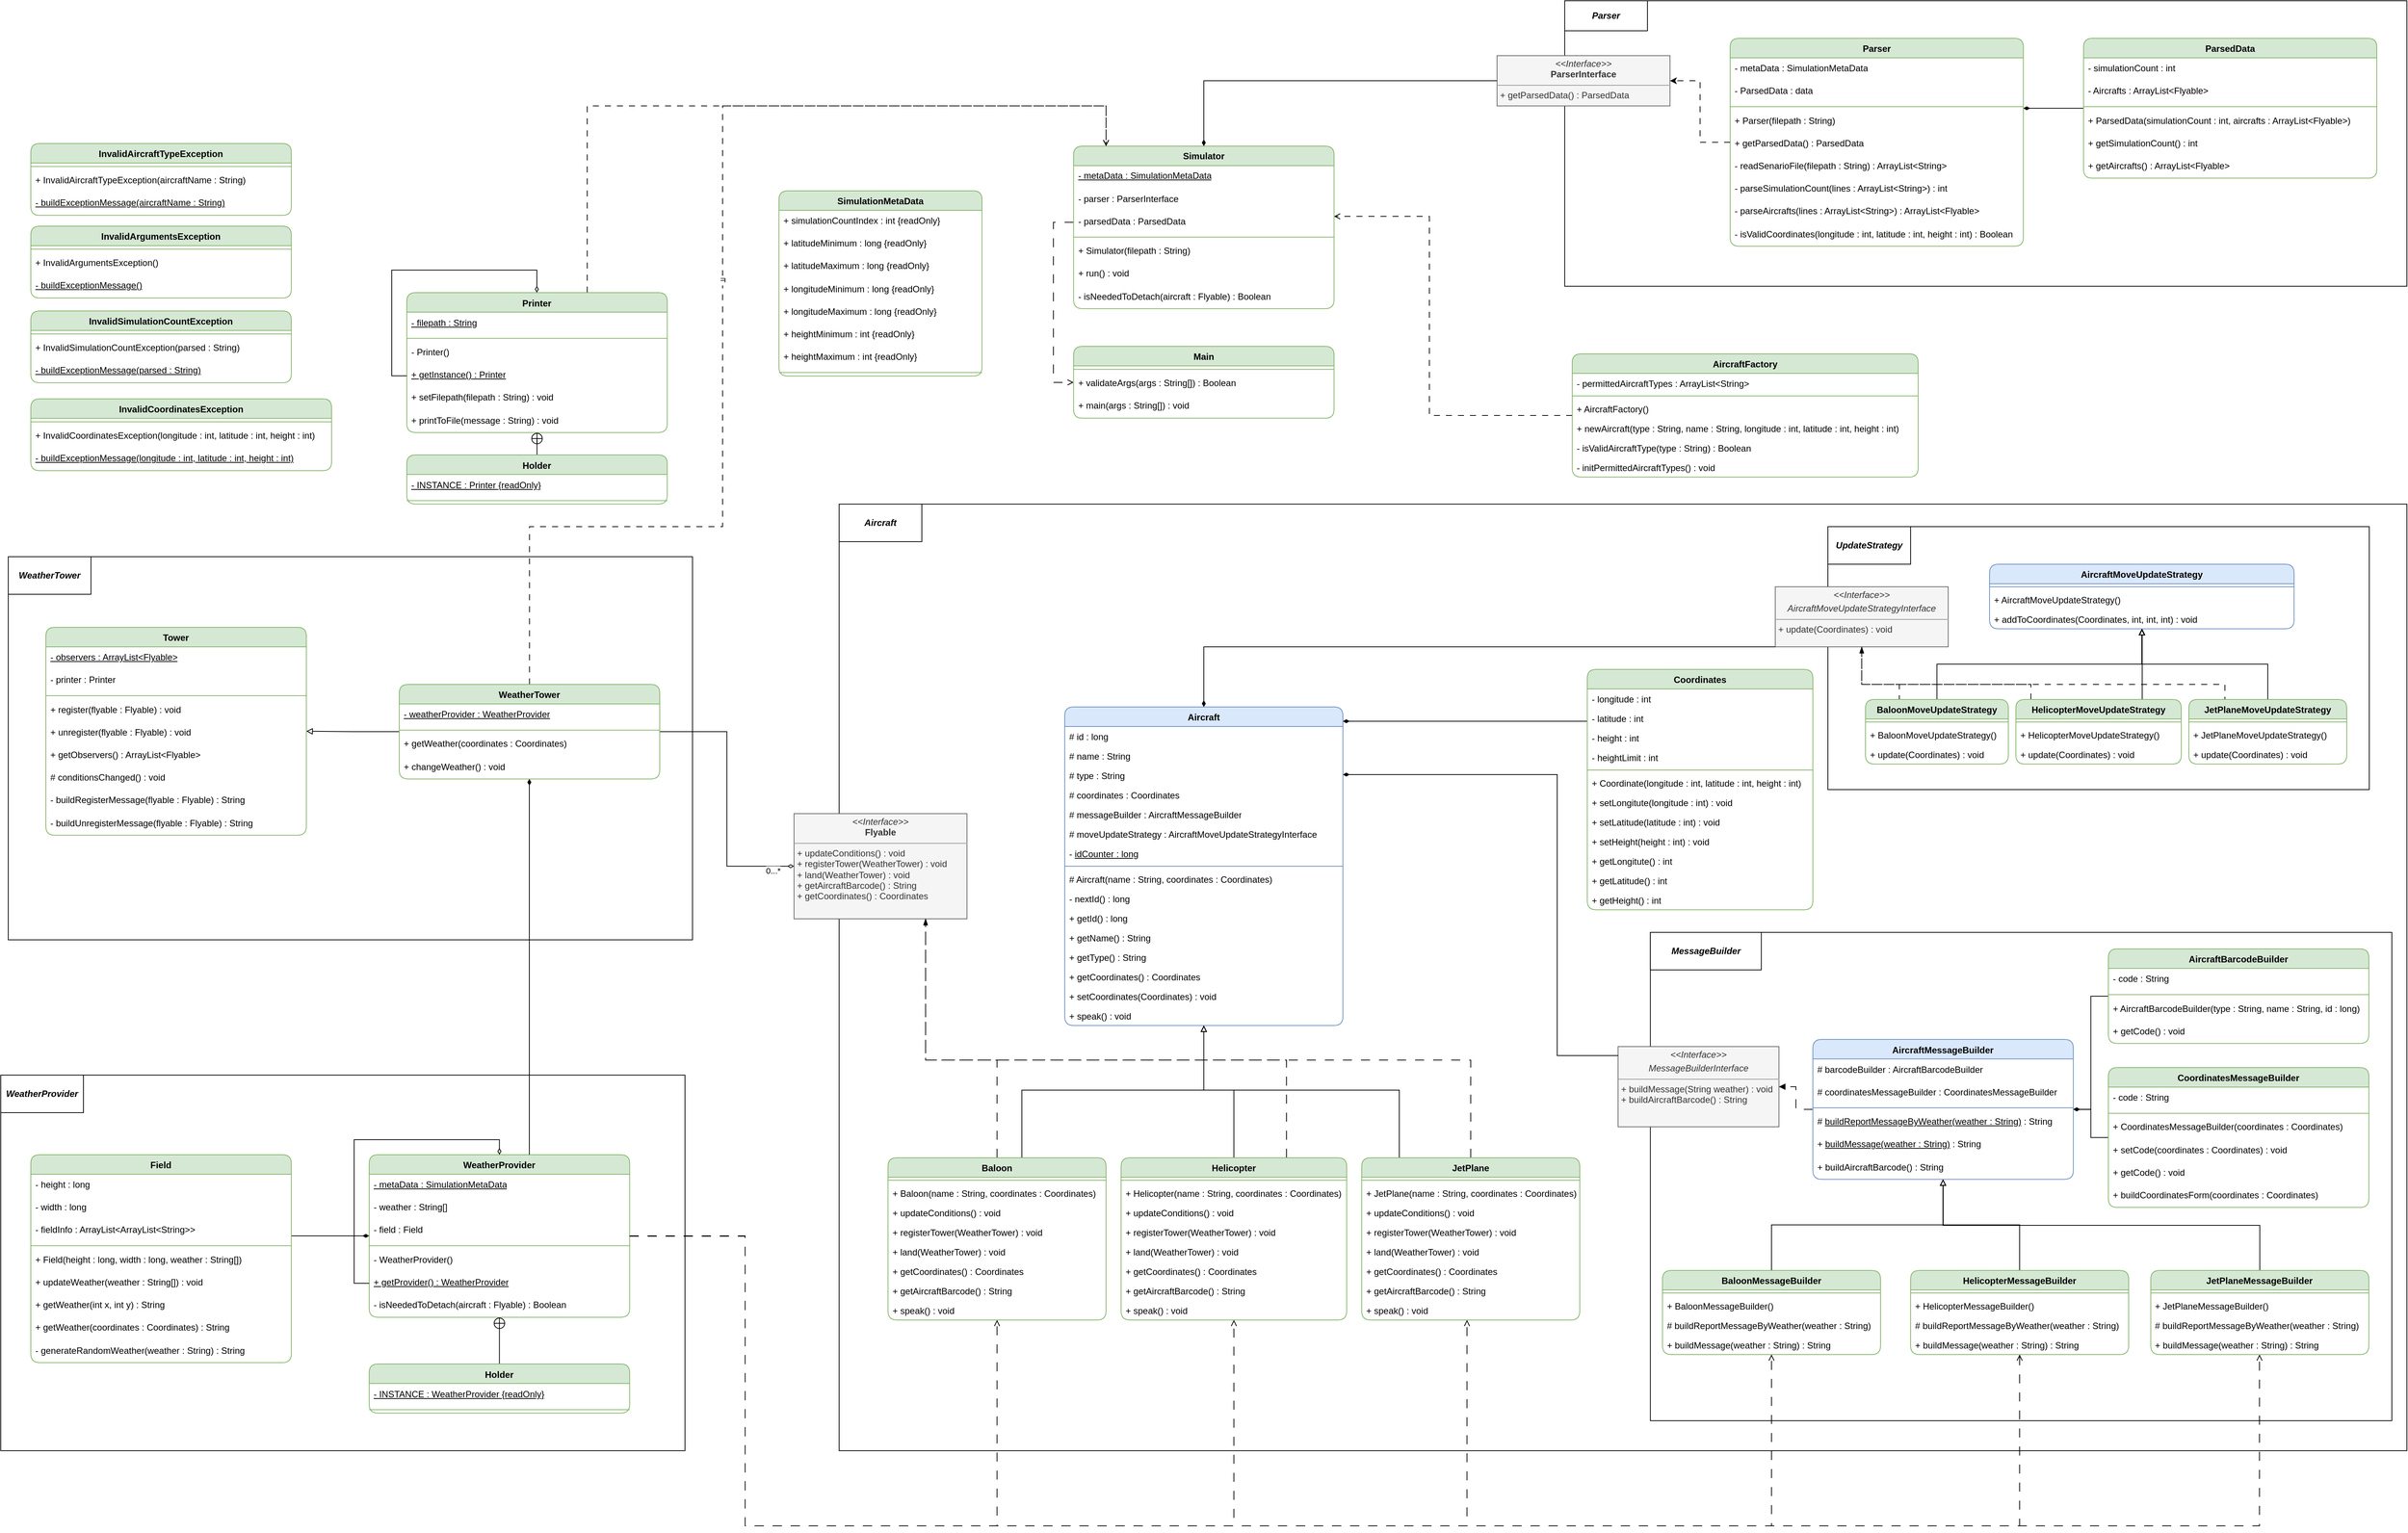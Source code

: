 <mxfile version="21.1.2" type="device">
  <diagram name="Page-1" id="VG9tUt96xwmWf8ECsrrW">
    <mxGraphModel dx="4307" dy="2112" grid="1" gridSize="10" guides="1" tooltips="1" connect="1" arrows="1" fold="1" page="1" pageScale="1" pageWidth="850" pageHeight="1100" math="0" shadow="0">
      <root>
        <mxCell id="0" />
        <mxCell id="1" parent="0" />
        <mxCell id="zCXyR9ZO4YI8tIfsWMdl-3" value="frame" style="shape=umlFrame;whiteSpace=wrap;html=1;pointerEvents=0;" vertex="1" parent="1">
          <mxGeometry x="585" y="720" width="2085" height="1260" as="geometry" />
        </mxCell>
        <mxCell id="zCXyR9ZO4YI8tIfsWMdl-2" value="&lt;b&gt;&lt;i&gt;Aircraft&lt;/i&gt;&lt;/b&gt;" style="html=1;whiteSpace=wrap;" vertex="1" parent="1">
          <mxGeometry x="585" y="720" width="110" height="50" as="geometry" />
        </mxCell>
        <mxCell id="zCXyR9ZO4YI8tIfsWMdl-4" value="Aircraft" style="swimlane;fontStyle=1;align=center;verticalAlign=top;childLayout=stackLayout;horizontal=1;startSize=26;horizontalStack=0;resizeParent=1;resizeParentMax=0;resizeLast=0;collapsible=1;marginBottom=0;whiteSpace=wrap;html=1;rounded=1;fillColor=#dae8fc;strokeColor=#6c8ebf;movable=1;resizable=1;rotatable=1;deletable=1;editable=1;locked=0;connectable=1;" vertex="1" parent="1">
          <mxGeometry x="885" y="990" width="370" height="424" as="geometry" />
        </mxCell>
        <mxCell id="zCXyR9ZO4YI8tIfsWMdl-5" value="# id : long" style="text;strokeColor=none;fillColor=none;align=left;verticalAlign=top;spacingLeft=4;spacingRight=4;overflow=hidden;rotatable=0;points=[[0,0.5],[1,0.5]];portConstraint=eastwest;whiteSpace=wrap;html=1;" vertex="1" parent="zCXyR9ZO4YI8tIfsWMdl-4">
          <mxGeometry y="26" width="370" height="26" as="geometry" />
        </mxCell>
        <mxCell id="zCXyR9ZO4YI8tIfsWMdl-15" value="# name : String" style="text;strokeColor=none;fillColor=none;align=left;verticalAlign=top;spacingLeft=4;spacingRight=4;overflow=hidden;rotatable=0;points=[[0,0.5],[1,0.5]];portConstraint=eastwest;whiteSpace=wrap;html=1;" vertex="1" parent="zCXyR9ZO4YI8tIfsWMdl-4">
          <mxGeometry y="52" width="370" height="26" as="geometry" />
        </mxCell>
        <mxCell id="zCXyR9ZO4YI8tIfsWMdl-16" value="# type : String" style="text;strokeColor=none;fillColor=none;align=left;verticalAlign=top;spacingLeft=4;spacingRight=4;overflow=hidden;rotatable=0;points=[[0,0.5],[1,0.5]];portConstraint=eastwest;whiteSpace=wrap;html=1;" vertex="1" parent="zCXyR9ZO4YI8tIfsWMdl-4">
          <mxGeometry y="78" width="370" height="26" as="geometry" />
        </mxCell>
        <mxCell id="zCXyR9ZO4YI8tIfsWMdl-17" value="# coordinates : Coordinates" style="text;strokeColor=none;fillColor=none;align=left;verticalAlign=top;spacingLeft=4;spacingRight=4;overflow=hidden;rotatable=0;points=[[0,0.5],[1,0.5]];portConstraint=eastwest;whiteSpace=wrap;html=1;" vertex="1" parent="zCXyR9ZO4YI8tIfsWMdl-4">
          <mxGeometry y="104" width="370" height="26" as="geometry" />
        </mxCell>
        <mxCell id="zCXyR9ZO4YI8tIfsWMdl-44" value="# messageBuilder : AircraftMessageBuilder" style="text;strokeColor=none;fillColor=none;align=left;verticalAlign=top;spacingLeft=4;spacingRight=4;overflow=hidden;rotatable=0;points=[[0,0.5],[1,0.5]];portConstraint=eastwest;whiteSpace=wrap;html=1;" vertex="1" parent="zCXyR9ZO4YI8tIfsWMdl-4">
          <mxGeometry y="130" width="370" height="26" as="geometry" />
        </mxCell>
        <mxCell id="zCXyR9ZO4YI8tIfsWMdl-45" value="# moveUpdateStrategy : AircraftMoveUpdateStrategyInterface" style="text;strokeColor=none;fillColor=none;align=left;verticalAlign=top;spacingLeft=4;spacingRight=4;overflow=hidden;rotatable=0;points=[[0,0.5],[1,0.5]];portConstraint=eastwest;whiteSpace=wrap;html=1;" vertex="1" parent="zCXyR9ZO4YI8tIfsWMdl-4">
          <mxGeometry y="156" width="370" height="26" as="geometry" />
        </mxCell>
        <mxCell id="zCXyR9ZO4YI8tIfsWMdl-21" value="- &lt;u&gt;idCounter : long&lt;/u&gt;" style="text;strokeColor=none;fillColor=none;align=left;verticalAlign=top;spacingLeft=4;spacingRight=4;overflow=hidden;rotatable=0;points=[[0,0.5],[1,0.5]];portConstraint=eastwest;whiteSpace=wrap;html=1;" vertex="1" parent="zCXyR9ZO4YI8tIfsWMdl-4">
          <mxGeometry y="182" width="370" height="26" as="geometry" />
        </mxCell>
        <mxCell id="zCXyR9ZO4YI8tIfsWMdl-6" value="" style="line;strokeWidth=1;fillColor=none;align=left;verticalAlign=middle;spacingTop=-1;spacingLeft=3;spacingRight=3;rotatable=0;labelPosition=right;points=[];portConstraint=eastwest;strokeColor=inherit;" vertex="1" parent="zCXyR9ZO4YI8tIfsWMdl-4">
          <mxGeometry y="208" width="370" height="8" as="geometry" />
        </mxCell>
        <mxCell id="zCXyR9ZO4YI8tIfsWMdl-7" value="# Aircraft(name : String, coordinates : Coordinates)" style="text;strokeColor=none;fillColor=none;align=left;verticalAlign=top;spacingLeft=4;spacingRight=4;overflow=hidden;rotatable=0;points=[[0,0.5],[1,0.5]];portConstraint=eastwest;whiteSpace=wrap;html=1;" vertex="1" parent="zCXyR9ZO4YI8tIfsWMdl-4">
          <mxGeometry y="216" width="370" height="26" as="geometry" />
        </mxCell>
        <mxCell id="zCXyR9ZO4YI8tIfsWMdl-206" value="- nextId() : long" style="text;strokeColor=none;fillColor=none;align=left;verticalAlign=top;spacingLeft=4;spacingRight=4;overflow=hidden;rotatable=0;points=[[0,0.5],[1,0.5]];portConstraint=eastwest;whiteSpace=wrap;html=1;" vertex="1" parent="zCXyR9ZO4YI8tIfsWMdl-4">
          <mxGeometry y="242" width="370" height="26" as="geometry" />
        </mxCell>
        <mxCell id="zCXyR9ZO4YI8tIfsWMdl-22" value="+ getId() : long" style="text;strokeColor=none;fillColor=none;align=left;verticalAlign=top;spacingLeft=4;spacingRight=4;overflow=hidden;rotatable=0;points=[[0,0.5],[1,0.5]];portConstraint=eastwest;whiteSpace=wrap;html=1;" vertex="1" parent="zCXyR9ZO4YI8tIfsWMdl-4">
          <mxGeometry y="268" width="370" height="26" as="geometry" />
        </mxCell>
        <mxCell id="zCXyR9ZO4YI8tIfsWMdl-23" value="+ getName() : String" style="text;strokeColor=none;fillColor=none;align=left;verticalAlign=top;spacingLeft=4;spacingRight=4;overflow=hidden;rotatable=0;points=[[0,0.5],[1,0.5]];portConstraint=eastwest;whiteSpace=wrap;html=1;" vertex="1" parent="zCXyR9ZO4YI8tIfsWMdl-4">
          <mxGeometry y="294" width="370" height="26" as="geometry" />
        </mxCell>
        <mxCell id="zCXyR9ZO4YI8tIfsWMdl-24" value="+ getType() : String" style="text;strokeColor=none;fillColor=none;align=left;verticalAlign=top;spacingLeft=4;spacingRight=4;overflow=hidden;rotatable=0;points=[[0,0.5],[1,0.5]];portConstraint=eastwest;whiteSpace=wrap;html=1;" vertex="1" parent="zCXyR9ZO4YI8tIfsWMdl-4">
          <mxGeometry y="320" width="370" height="26" as="geometry" />
        </mxCell>
        <mxCell id="zCXyR9ZO4YI8tIfsWMdl-25" value="+ getCoordinates() : Coordinates" style="text;strokeColor=none;fillColor=none;align=left;verticalAlign=top;spacingLeft=4;spacingRight=4;overflow=hidden;rotatable=0;points=[[0,0.5],[1,0.5]];portConstraint=eastwest;whiteSpace=wrap;html=1;" vertex="1" parent="zCXyR9ZO4YI8tIfsWMdl-4">
          <mxGeometry y="346" width="370" height="26" as="geometry" />
        </mxCell>
        <mxCell id="zCXyR9ZO4YI8tIfsWMdl-26" value="+ setCoordinates(Coordinates) : void" style="text;strokeColor=none;fillColor=none;align=left;verticalAlign=top;spacingLeft=4;spacingRight=4;overflow=hidden;rotatable=0;points=[[0,0.5],[1,0.5]];portConstraint=eastwest;whiteSpace=wrap;html=1;" vertex="1" parent="zCXyR9ZO4YI8tIfsWMdl-4">
          <mxGeometry y="372" width="370" height="26" as="geometry" />
        </mxCell>
        <mxCell id="zCXyR9ZO4YI8tIfsWMdl-27" value="+ speak() : void" style="text;strokeColor=none;fillColor=none;align=left;verticalAlign=top;spacingLeft=4;spacingRight=4;overflow=hidden;rotatable=0;points=[[0,0.5],[1,0.5]];portConstraint=eastwest;whiteSpace=wrap;html=1;" vertex="1" parent="zCXyR9ZO4YI8tIfsWMdl-4">
          <mxGeometry y="398" width="370" height="26" as="geometry" />
        </mxCell>
        <mxCell id="zCXyR9ZO4YI8tIfsWMdl-20" value="&lt;p style=&quot;margin:0px;margin-top:4px;text-align:center;&quot;&gt;&lt;i&gt;&amp;lt;&amp;lt;Interface&amp;gt;&amp;gt;&lt;/i&gt;&lt;br&gt;&lt;b&gt;Flyable&lt;/b&gt;&lt;/p&gt;&lt;hr size=&quot;1&quot;&gt;&lt;p style=&quot;margin:0px;margin-left:4px;&quot;&gt;+ updateConditions() : void&lt;br&gt;+ registerTower(WeatherTower) : void&lt;br&gt;&lt;/p&gt;&lt;p style=&quot;margin:0px;margin-left:4px;&quot;&gt;+ land(WeatherTower) : void&lt;br&gt;+ getAircraftBarcode() : String&lt;br&gt;+ getCoordinates() : Coordinates&lt;br&gt;&lt;/p&gt;" style="verticalAlign=top;align=left;overflow=fill;fontSize=12;fontFamily=Helvetica;html=1;whiteSpace=wrap;rounded=0;fillColor=#f5f5f5;strokeColor=#666666;fontColor=#333333;movable=1;resizable=1;rotatable=1;deletable=1;editable=1;locked=0;connectable=1;" vertex="1" parent="1">
          <mxGeometry x="525" y="1132" width="230" height="140" as="geometry" />
        </mxCell>
        <mxCell id="zCXyR9ZO4YI8tIfsWMdl-42" style="edgeStyle=orthogonalEdgeStyle;rounded=0;orthogonalLoop=1;jettySize=auto;html=1;exitX=0.75;exitY=0;exitDx=0;exitDy=0;endArrow=block;endFill=0;" edge="1" parent="1" source="zCXyR9ZO4YI8tIfsWMdl-28" target="zCXyR9ZO4YI8tIfsWMdl-4">
          <mxGeometry relative="1" as="geometry">
            <Array as="points">
              <mxPoint x="828" y="1500" />
              <mxPoint x="1070" y="1500" />
            </Array>
          </mxGeometry>
        </mxCell>
        <mxCell id="zCXyR9ZO4YI8tIfsWMdl-355" style="edgeStyle=orthogonalEdgeStyle;rounded=0;orthogonalLoop=1;jettySize=auto;html=1;dashed=1;dashPattern=12 12;endArrow=blockThin;endFill=1;" edge="1" parent="1" source="zCXyR9ZO4YI8tIfsWMdl-28" target="zCXyR9ZO4YI8tIfsWMdl-20">
          <mxGeometry relative="1" as="geometry">
            <Array as="points">
              <mxPoint x="795" y="1460" />
              <mxPoint x="700" y="1460" />
            </Array>
          </mxGeometry>
        </mxCell>
        <mxCell id="zCXyR9ZO4YI8tIfsWMdl-28" value="Baloon" style="swimlane;fontStyle=1;align=center;verticalAlign=top;childLayout=stackLayout;horizontal=1;startSize=26;horizontalStack=0;resizeParent=1;resizeParentMax=0;resizeLast=0;collapsible=1;marginBottom=0;whiteSpace=wrap;html=1;rounded=1;fillColor=#d5e8d4;strokeColor=#82b366;" vertex="1" parent="1">
          <mxGeometry x="650" y="1590" width="290" height="216" as="geometry" />
        </mxCell>
        <mxCell id="zCXyR9ZO4YI8tIfsWMdl-34" value="" style="line;strokeWidth=1;fillColor=none;align=left;verticalAlign=middle;spacingTop=-1;spacingLeft=3;spacingRight=3;rotatable=0;labelPosition=right;points=[];portConstraint=eastwest;strokeColor=inherit;" vertex="1" parent="zCXyR9ZO4YI8tIfsWMdl-28">
          <mxGeometry y="26" width="290" height="8" as="geometry" />
        </mxCell>
        <mxCell id="zCXyR9ZO4YI8tIfsWMdl-41" value="+ Baloon(name : String, coordinates : Coordinates)" style="text;strokeColor=none;fillColor=none;align=left;verticalAlign=top;spacingLeft=4;spacingRight=4;overflow=hidden;rotatable=0;points=[[0,0.5],[1,0.5]];portConstraint=eastwest;whiteSpace=wrap;html=1;" vertex="1" parent="zCXyR9ZO4YI8tIfsWMdl-28">
          <mxGeometry y="34" width="290" height="26" as="geometry" />
        </mxCell>
        <mxCell id="zCXyR9ZO4YI8tIfsWMdl-211" value="+ updateConditions() : void" style="text;strokeColor=none;fillColor=none;align=left;verticalAlign=top;spacingLeft=4;spacingRight=4;overflow=hidden;rotatable=0;points=[[0,0.5],[1,0.5]];portConstraint=eastwest;whiteSpace=wrap;html=1;" vertex="1" parent="zCXyR9ZO4YI8tIfsWMdl-28">
          <mxGeometry y="60" width="290" height="26" as="geometry" />
        </mxCell>
        <mxCell id="zCXyR9ZO4YI8tIfsWMdl-47" value="+ registerTower(WeatherTower) : void" style="text;strokeColor=none;fillColor=none;align=left;verticalAlign=top;spacingLeft=4;spacingRight=4;overflow=hidden;rotatable=0;points=[[0,0.5],[1,0.5]];portConstraint=eastwest;whiteSpace=wrap;html=1;" vertex="1" parent="zCXyR9ZO4YI8tIfsWMdl-28">
          <mxGeometry y="86" width="290" height="26" as="geometry" />
        </mxCell>
        <mxCell id="zCXyR9ZO4YI8tIfsWMdl-48" value="+ land(WeatherTower) : void" style="text;strokeColor=none;fillColor=none;align=left;verticalAlign=top;spacingLeft=4;spacingRight=4;overflow=hidden;rotatable=0;points=[[0,0.5],[1,0.5]];portConstraint=eastwest;whiteSpace=wrap;html=1;" vertex="1" parent="zCXyR9ZO4YI8tIfsWMdl-28">
          <mxGeometry y="112" width="290" height="26" as="geometry" />
        </mxCell>
        <mxCell id="zCXyR9ZO4YI8tIfsWMdl-49" value="+ getCoordinates() : Coordinates" style="text;strokeColor=none;fillColor=none;align=left;verticalAlign=top;spacingLeft=4;spacingRight=4;overflow=hidden;rotatable=0;points=[[0,0.5],[1,0.5]];portConstraint=eastwest;whiteSpace=wrap;html=1;" vertex="1" parent="zCXyR9ZO4YI8tIfsWMdl-28">
          <mxGeometry y="138" width="290" height="26" as="geometry" />
        </mxCell>
        <mxCell id="zCXyR9ZO4YI8tIfsWMdl-50" value="+ getAircraftBarcode() : String" style="text;strokeColor=none;fillColor=none;align=left;verticalAlign=top;spacingLeft=4;spacingRight=4;overflow=hidden;rotatable=0;points=[[0,0.5],[1,0.5]];portConstraint=eastwest;whiteSpace=wrap;html=1;" vertex="1" parent="zCXyR9ZO4YI8tIfsWMdl-28">
          <mxGeometry y="164" width="290" height="26" as="geometry" />
        </mxCell>
        <mxCell id="zCXyR9ZO4YI8tIfsWMdl-46" value="+ speak() : void" style="text;strokeColor=none;fillColor=none;align=left;verticalAlign=top;spacingLeft=4;spacingRight=4;overflow=hidden;rotatable=0;points=[[0,0.5],[1,0.5]];portConstraint=eastwest;whiteSpace=wrap;html=1;" vertex="1" parent="zCXyR9ZO4YI8tIfsWMdl-28">
          <mxGeometry y="190" width="290" height="26" as="geometry" />
        </mxCell>
        <mxCell id="zCXyR9ZO4YI8tIfsWMdl-68" style="edgeStyle=orthogonalEdgeStyle;rounded=0;orthogonalLoop=1;jettySize=auto;html=1;endArrow=block;endFill=0;" edge="1" parent="1" source="zCXyR9ZO4YI8tIfsWMdl-51" target="zCXyR9ZO4YI8tIfsWMdl-4">
          <mxGeometry relative="1" as="geometry">
            <Array as="points">
              <mxPoint x="1110" y="1500" />
              <mxPoint x="1070" y="1500" />
            </Array>
          </mxGeometry>
        </mxCell>
        <mxCell id="zCXyR9ZO4YI8tIfsWMdl-356" style="edgeStyle=orthogonalEdgeStyle;rounded=0;orthogonalLoop=1;jettySize=auto;html=1;dashed=1;dashPattern=12 12;endArrow=blockThin;endFill=1;" edge="1" parent="1" source="zCXyR9ZO4YI8tIfsWMdl-51" target="zCXyR9ZO4YI8tIfsWMdl-20">
          <mxGeometry relative="1" as="geometry">
            <Array as="points">
              <mxPoint x="1180" y="1460" />
              <mxPoint x="700" y="1460" />
            </Array>
          </mxGeometry>
        </mxCell>
        <mxCell id="zCXyR9ZO4YI8tIfsWMdl-51" value="Helicopter" style="swimlane;fontStyle=1;align=center;verticalAlign=top;childLayout=stackLayout;horizontal=1;startSize=26;horizontalStack=0;resizeParent=1;resizeParentMax=0;resizeLast=0;collapsible=1;marginBottom=0;whiteSpace=wrap;html=1;rounded=1;fillColor=#d5e8d4;strokeColor=#82b366;" vertex="1" parent="1">
          <mxGeometry x="960" y="1590" width="300" height="216" as="geometry" />
        </mxCell>
        <mxCell id="zCXyR9ZO4YI8tIfsWMdl-52" value="" style="line;strokeWidth=1;fillColor=none;align=left;verticalAlign=middle;spacingTop=-1;spacingLeft=3;spacingRight=3;rotatable=0;labelPosition=right;points=[];portConstraint=eastwest;strokeColor=inherit;" vertex="1" parent="zCXyR9ZO4YI8tIfsWMdl-51">
          <mxGeometry y="26" width="300" height="8" as="geometry" />
        </mxCell>
        <mxCell id="zCXyR9ZO4YI8tIfsWMdl-53" value="+ Helicopter(name : String, coordinates : Coordinates)" style="text;strokeColor=none;fillColor=none;align=left;verticalAlign=top;spacingLeft=4;spacingRight=4;overflow=hidden;rotatable=0;points=[[0,0.5],[1,0.5]];portConstraint=eastwest;whiteSpace=wrap;html=1;" vertex="1" parent="zCXyR9ZO4YI8tIfsWMdl-51">
          <mxGeometry y="34" width="300" height="26" as="geometry" />
        </mxCell>
        <mxCell id="zCXyR9ZO4YI8tIfsWMdl-213" value="+ updateConditions() : void" style="text;strokeColor=none;fillColor=none;align=left;verticalAlign=top;spacingLeft=4;spacingRight=4;overflow=hidden;rotatable=0;points=[[0,0.5],[1,0.5]];portConstraint=eastwest;whiteSpace=wrap;html=1;" vertex="1" parent="zCXyR9ZO4YI8tIfsWMdl-51">
          <mxGeometry y="60" width="300" height="26" as="geometry" />
        </mxCell>
        <mxCell id="zCXyR9ZO4YI8tIfsWMdl-54" value="+ registerTower(WeatherTower) : void" style="text;strokeColor=none;fillColor=none;align=left;verticalAlign=top;spacingLeft=4;spacingRight=4;overflow=hidden;rotatable=0;points=[[0,0.5],[1,0.5]];portConstraint=eastwest;whiteSpace=wrap;html=1;" vertex="1" parent="zCXyR9ZO4YI8tIfsWMdl-51">
          <mxGeometry y="86" width="300" height="26" as="geometry" />
        </mxCell>
        <mxCell id="zCXyR9ZO4YI8tIfsWMdl-55" value="+ land(WeatherTower) : void" style="text;strokeColor=none;fillColor=none;align=left;verticalAlign=top;spacingLeft=4;spacingRight=4;overflow=hidden;rotatable=0;points=[[0,0.5],[1,0.5]];portConstraint=eastwest;whiteSpace=wrap;html=1;" vertex="1" parent="zCXyR9ZO4YI8tIfsWMdl-51">
          <mxGeometry y="112" width="300" height="26" as="geometry" />
        </mxCell>
        <mxCell id="zCXyR9ZO4YI8tIfsWMdl-56" value="+ getCoordinates() : Coordinates" style="text;strokeColor=none;fillColor=none;align=left;verticalAlign=top;spacingLeft=4;spacingRight=4;overflow=hidden;rotatable=0;points=[[0,0.5],[1,0.5]];portConstraint=eastwest;whiteSpace=wrap;html=1;" vertex="1" parent="zCXyR9ZO4YI8tIfsWMdl-51">
          <mxGeometry y="138" width="300" height="26" as="geometry" />
        </mxCell>
        <mxCell id="zCXyR9ZO4YI8tIfsWMdl-57" value="+ getAircraftBarcode() : String" style="text;strokeColor=none;fillColor=none;align=left;verticalAlign=top;spacingLeft=4;spacingRight=4;overflow=hidden;rotatable=0;points=[[0,0.5],[1,0.5]];portConstraint=eastwest;whiteSpace=wrap;html=1;" vertex="1" parent="zCXyR9ZO4YI8tIfsWMdl-51">
          <mxGeometry y="164" width="300" height="26" as="geometry" />
        </mxCell>
        <mxCell id="zCXyR9ZO4YI8tIfsWMdl-58" value="+ speak() : void" style="text;strokeColor=none;fillColor=none;align=left;verticalAlign=top;spacingLeft=4;spacingRight=4;overflow=hidden;rotatable=0;points=[[0,0.5],[1,0.5]];portConstraint=eastwest;whiteSpace=wrap;html=1;" vertex="1" parent="zCXyR9ZO4YI8tIfsWMdl-51">
          <mxGeometry y="190" width="300" height="26" as="geometry" />
        </mxCell>
        <mxCell id="zCXyR9ZO4YI8tIfsWMdl-69" style="edgeStyle=orthogonalEdgeStyle;rounded=0;orthogonalLoop=1;jettySize=auto;html=1;endArrow=block;endFill=0;" edge="1" parent="1" source="zCXyR9ZO4YI8tIfsWMdl-59" target="zCXyR9ZO4YI8tIfsWMdl-4">
          <mxGeometry relative="1" as="geometry">
            <Array as="points">
              <mxPoint x="1330" y="1500" />
              <mxPoint x="1070" y="1500" />
            </Array>
          </mxGeometry>
        </mxCell>
        <mxCell id="zCXyR9ZO4YI8tIfsWMdl-357" style="edgeStyle=orthogonalEdgeStyle;rounded=0;orthogonalLoop=1;jettySize=auto;html=1;dashed=1;dashPattern=12 12;endArrow=blockThin;endFill=1;" edge="1" parent="1" source="zCXyR9ZO4YI8tIfsWMdl-59" target="zCXyR9ZO4YI8tIfsWMdl-20">
          <mxGeometry relative="1" as="geometry">
            <Array as="points">
              <mxPoint x="1425" y="1460" />
              <mxPoint x="700" y="1460" />
            </Array>
          </mxGeometry>
        </mxCell>
        <mxCell id="zCXyR9ZO4YI8tIfsWMdl-59" value="JetPlane" style="swimlane;fontStyle=1;align=center;verticalAlign=top;childLayout=stackLayout;horizontal=1;startSize=26;horizontalStack=0;resizeParent=1;resizeParentMax=0;resizeLast=0;collapsible=1;marginBottom=0;whiteSpace=wrap;html=1;rounded=1;fillColor=#d5e8d4;strokeColor=#82b366;" vertex="1" parent="1">
          <mxGeometry x="1280" y="1590" width="290" height="216" as="geometry" />
        </mxCell>
        <mxCell id="zCXyR9ZO4YI8tIfsWMdl-60" value="" style="line;strokeWidth=1;fillColor=none;align=left;verticalAlign=middle;spacingTop=-1;spacingLeft=3;spacingRight=3;rotatable=0;labelPosition=right;points=[];portConstraint=eastwest;strokeColor=inherit;" vertex="1" parent="zCXyR9ZO4YI8tIfsWMdl-59">
          <mxGeometry y="26" width="290" height="8" as="geometry" />
        </mxCell>
        <mxCell id="zCXyR9ZO4YI8tIfsWMdl-61" value="+ JetPlane(name : String, coordinates : Coordinates)" style="text;strokeColor=none;fillColor=none;align=left;verticalAlign=top;spacingLeft=4;spacingRight=4;overflow=hidden;rotatable=0;points=[[0,0.5],[1,0.5]];portConstraint=eastwest;whiteSpace=wrap;html=1;" vertex="1" parent="zCXyR9ZO4YI8tIfsWMdl-59">
          <mxGeometry y="34" width="290" height="26" as="geometry" />
        </mxCell>
        <mxCell id="zCXyR9ZO4YI8tIfsWMdl-214" value="+ updateConditions() : void" style="text;strokeColor=none;fillColor=none;align=left;verticalAlign=top;spacingLeft=4;spacingRight=4;overflow=hidden;rotatable=0;points=[[0,0.5],[1,0.5]];portConstraint=eastwest;whiteSpace=wrap;html=1;" vertex="1" parent="zCXyR9ZO4YI8tIfsWMdl-59">
          <mxGeometry y="60" width="290" height="26" as="geometry" />
        </mxCell>
        <mxCell id="zCXyR9ZO4YI8tIfsWMdl-62" value="+ registerTower(WeatherTower) : void" style="text;strokeColor=none;fillColor=none;align=left;verticalAlign=top;spacingLeft=4;spacingRight=4;overflow=hidden;rotatable=0;points=[[0,0.5],[1,0.5]];portConstraint=eastwest;whiteSpace=wrap;html=1;" vertex="1" parent="zCXyR9ZO4YI8tIfsWMdl-59">
          <mxGeometry y="86" width="290" height="26" as="geometry" />
        </mxCell>
        <mxCell id="zCXyR9ZO4YI8tIfsWMdl-63" value="+ land(WeatherTower) : void" style="text;strokeColor=none;fillColor=none;align=left;verticalAlign=top;spacingLeft=4;spacingRight=4;overflow=hidden;rotatable=0;points=[[0,0.5],[1,0.5]];portConstraint=eastwest;whiteSpace=wrap;html=1;" vertex="1" parent="zCXyR9ZO4YI8tIfsWMdl-59">
          <mxGeometry y="112" width="290" height="26" as="geometry" />
        </mxCell>
        <mxCell id="zCXyR9ZO4YI8tIfsWMdl-64" value="+ getCoordinates() : Coordinates" style="text;strokeColor=none;fillColor=none;align=left;verticalAlign=top;spacingLeft=4;spacingRight=4;overflow=hidden;rotatable=0;points=[[0,0.5],[1,0.5]];portConstraint=eastwest;whiteSpace=wrap;html=1;" vertex="1" parent="zCXyR9ZO4YI8tIfsWMdl-59">
          <mxGeometry y="138" width="290" height="26" as="geometry" />
        </mxCell>
        <mxCell id="zCXyR9ZO4YI8tIfsWMdl-65" value="+ getAircraftBarcode() : String" style="text;strokeColor=none;fillColor=none;align=left;verticalAlign=top;spacingLeft=4;spacingRight=4;overflow=hidden;rotatable=0;points=[[0,0.5],[1,0.5]];portConstraint=eastwest;whiteSpace=wrap;html=1;" vertex="1" parent="zCXyR9ZO4YI8tIfsWMdl-59">
          <mxGeometry y="164" width="290" height="26" as="geometry" />
        </mxCell>
        <mxCell id="zCXyR9ZO4YI8tIfsWMdl-66" value="+ speak() : void" style="text;strokeColor=none;fillColor=none;align=left;verticalAlign=top;spacingLeft=4;spacingRight=4;overflow=hidden;rotatable=0;points=[[0,0.5],[1,0.5]];portConstraint=eastwest;whiteSpace=wrap;html=1;" vertex="1" parent="zCXyR9ZO4YI8tIfsWMdl-59">
          <mxGeometry y="190" width="290" height="26" as="geometry" />
        </mxCell>
        <mxCell id="zCXyR9ZO4YI8tIfsWMdl-110" value="" style="group" vertex="1" connectable="0" parent="1">
          <mxGeometry x="1830" y="750" width="790" height="463" as="geometry" />
        </mxCell>
        <mxCell id="zCXyR9ZO4YI8tIfsWMdl-70" value="frame" style="shape=umlFrame;whiteSpace=wrap;html=1;pointerEvents=0;" vertex="1" parent="zCXyR9ZO4YI8tIfsWMdl-110">
          <mxGeometry x="70" width="720" height="350" as="geometry" />
        </mxCell>
        <mxCell id="zCXyR9ZO4YI8tIfsWMdl-71" value="&lt;b&gt;&lt;i&gt;UpdateStrategy&lt;/i&gt;&lt;/b&gt;" style="html=1;whiteSpace=wrap;" vertex="1" parent="zCXyR9ZO4YI8tIfsWMdl-110">
          <mxGeometry x="70" width="110" height="50" as="geometry" />
        </mxCell>
        <mxCell id="zCXyR9ZO4YI8tIfsWMdl-73" value="&lt;p style=&quot;margin:0px;margin-top:4px;text-align:center;&quot;&gt;&lt;i&gt;&amp;lt;&amp;lt;Interface&amp;gt;&amp;gt;&lt;/i&gt;&lt;br&gt;&lt;/p&gt;&lt;p style=&quot;margin:0px;margin-top:4px;text-align:center;&quot;&gt;&lt;i&gt;AircraftMoveUpdateStrategyInterface&lt;/i&gt;&lt;/p&gt;&lt;hr size=&quot;1&quot;&gt;&lt;p style=&quot;margin:0px;margin-left:4px;&quot;&gt;+ update(Coordinates) : void&lt;/p&gt;" style="verticalAlign=top;align=left;overflow=fill;fontSize=12;fontFamily=Helvetica;html=1;whiteSpace=wrap;rounded=0;fillColor=#f5f5f5;strokeColor=#666666;fontColor=#333333;movable=1;resizable=1;rotatable=1;deletable=1;editable=1;locked=0;connectable=1;" vertex="1" parent="zCXyR9ZO4YI8tIfsWMdl-110">
          <mxGeometry y="80" width="230" height="80" as="geometry" />
        </mxCell>
        <mxCell id="zCXyR9ZO4YI8tIfsWMdl-74" value="AircraftMoveUpdateStrategy" style="swimlane;fontStyle=1;align=center;verticalAlign=top;childLayout=stackLayout;horizontal=1;startSize=26;horizontalStack=0;resizeParent=1;resizeParentMax=0;resizeLast=0;collapsible=1;marginBottom=0;whiteSpace=wrap;html=1;rounded=1;fillColor=#dae8fc;strokeColor=#6c8ebf;movable=1;resizable=1;rotatable=1;deletable=1;editable=1;locked=0;connectable=1;" vertex="1" parent="zCXyR9ZO4YI8tIfsWMdl-110">
          <mxGeometry x="285" y="50" width="405" height="86" as="geometry" />
        </mxCell>
        <mxCell id="zCXyR9ZO4YI8tIfsWMdl-82" value="" style="line;strokeWidth=1;fillColor=none;align=left;verticalAlign=middle;spacingTop=-1;spacingLeft=3;spacingRight=3;rotatable=0;labelPosition=right;points=[];portConstraint=eastwest;strokeColor=inherit;" vertex="1" parent="zCXyR9ZO4YI8tIfsWMdl-74">
          <mxGeometry y="26" width="405" height="8" as="geometry" />
        </mxCell>
        <mxCell id="zCXyR9ZO4YI8tIfsWMdl-89" value="+ AircraftMoveUpdateStrategy()" style="text;strokeColor=none;fillColor=none;align=left;verticalAlign=top;spacingLeft=4;spacingRight=4;overflow=hidden;rotatable=0;points=[[0,0.5],[1,0.5]];portConstraint=eastwest;whiteSpace=wrap;html=1;" vertex="1" parent="zCXyR9ZO4YI8tIfsWMdl-74">
          <mxGeometry y="34" width="405" height="26" as="geometry" />
        </mxCell>
        <mxCell id="zCXyR9ZO4YI8tIfsWMdl-216" value="+ addToCoordinates(Coordinates, int, int, int) : void" style="text;strokeColor=none;fillColor=none;align=left;verticalAlign=top;spacingLeft=4;spacingRight=4;overflow=hidden;rotatable=0;points=[[0,0.5],[1,0.5]];portConstraint=eastwest;whiteSpace=wrap;html=1;" vertex="1" parent="zCXyR9ZO4YI8tIfsWMdl-74">
          <mxGeometry y="60" width="405" height="26" as="geometry" />
        </mxCell>
        <mxCell id="zCXyR9ZO4YI8tIfsWMdl-105" style="edgeStyle=orthogonalEdgeStyle;rounded=0;orthogonalLoop=1;jettySize=auto;html=1;endArrow=block;endFill=0;" edge="1" parent="zCXyR9ZO4YI8tIfsWMdl-110" source="zCXyR9ZO4YI8tIfsWMdl-90" target="zCXyR9ZO4YI8tIfsWMdl-74">
          <mxGeometry relative="1" as="geometry">
            <Array as="points">
              <mxPoint x="488" y="160" />
              <mxPoint x="488" y="160" />
            </Array>
          </mxGeometry>
        </mxCell>
        <mxCell id="zCXyR9ZO4YI8tIfsWMdl-108" style="edgeStyle=orthogonalEdgeStyle;rounded=0;orthogonalLoop=1;jettySize=auto;html=1;dashed=1;dashPattern=8 8;endArrow=blockThin;endFill=1;" edge="1" parent="zCXyR9ZO4YI8tIfsWMdl-110" source="zCXyR9ZO4YI8tIfsWMdl-90" target="zCXyR9ZO4YI8tIfsWMdl-73">
          <mxGeometry relative="1" as="geometry">
            <Array as="points">
              <mxPoint x="340" y="210" />
              <mxPoint x="115" y="210" />
            </Array>
          </mxGeometry>
        </mxCell>
        <mxCell id="zCXyR9ZO4YI8tIfsWMdl-90" value="HelicopterMoveUpdateStrategy" style="swimlane;fontStyle=1;align=center;verticalAlign=top;childLayout=stackLayout;horizontal=1;startSize=26;horizontalStack=0;resizeParent=1;resizeParentMax=0;resizeLast=0;collapsible=1;marginBottom=0;whiteSpace=wrap;html=1;rounded=1;fillColor=#d5e8d4;strokeColor=#82b366;" vertex="1" parent="zCXyR9ZO4YI8tIfsWMdl-110">
          <mxGeometry x="320" y="230" width="220" height="86" as="geometry" />
        </mxCell>
        <mxCell id="zCXyR9ZO4YI8tIfsWMdl-91" value="" style="line;strokeWidth=1;fillColor=none;align=left;verticalAlign=middle;spacingTop=-1;spacingLeft=3;spacingRight=3;rotatable=0;labelPosition=right;points=[];portConstraint=eastwest;strokeColor=inherit;" vertex="1" parent="zCXyR9ZO4YI8tIfsWMdl-90">
          <mxGeometry y="26" width="220" height="8" as="geometry" />
        </mxCell>
        <mxCell id="zCXyR9ZO4YI8tIfsWMdl-97" value="+ HelicopterMoveUpdateStrategy()" style="text;strokeColor=none;fillColor=none;align=left;verticalAlign=top;spacingLeft=4;spacingRight=4;overflow=hidden;rotatable=0;points=[[0,0.5],[1,0.5]];portConstraint=eastwest;whiteSpace=wrap;html=1;" vertex="1" parent="zCXyR9ZO4YI8tIfsWMdl-90">
          <mxGeometry y="34" width="220" height="26" as="geometry" />
        </mxCell>
        <mxCell id="zCXyR9ZO4YI8tIfsWMdl-218" value="+ update(Coordinates) : void" style="text;strokeColor=none;fillColor=none;align=left;verticalAlign=top;spacingLeft=4;spacingRight=4;overflow=hidden;rotatable=0;points=[[0,0.5],[1,0.5]];portConstraint=eastwest;whiteSpace=wrap;html=1;" vertex="1" parent="zCXyR9ZO4YI8tIfsWMdl-90">
          <mxGeometry y="60" width="220" height="26" as="geometry" />
        </mxCell>
        <mxCell id="zCXyR9ZO4YI8tIfsWMdl-106" style="edgeStyle=orthogonalEdgeStyle;rounded=0;orthogonalLoop=1;jettySize=auto;html=1;endArrow=block;endFill=0;" edge="1" parent="zCXyR9ZO4YI8tIfsWMdl-110" source="zCXyR9ZO4YI8tIfsWMdl-98" target="zCXyR9ZO4YI8tIfsWMdl-74">
          <mxGeometry relative="1" as="geometry" />
        </mxCell>
        <mxCell id="zCXyR9ZO4YI8tIfsWMdl-107" style="edgeStyle=orthogonalEdgeStyle;rounded=0;orthogonalLoop=1;jettySize=auto;html=1;exitX=0.25;exitY=0;exitDx=0;exitDy=0;dashed=1;dashPattern=8 8;endArrow=blockThin;endFill=1;" edge="1" parent="zCXyR9ZO4YI8tIfsWMdl-110" source="zCXyR9ZO4YI8tIfsWMdl-98" target="zCXyR9ZO4YI8tIfsWMdl-73">
          <mxGeometry relative="1" as="geometry">
            <Array as="points">
              <mxPoint x="165" y="210" />
              <mxPoint x="115" y="210" />
            </Array>
          </mxGeometry>
        </mxCell>
        <mxCell id="zCXyR9ZO4YI8tIfsWMdl-98" value="BaloonMoveUpdateStrategy" style="swimlane;fontStyle=1;align=center;verticalAlign=top;childLayout=stackLayout;horizontal=1;startSize=26;horizontalStack=0;resizeParent=1;resizeParentMax=0;resizeLast=0;collapsible=1;marginBottom=0;whiteSpace=wrap;html=1;rounded=1;fillColor=#d5e8d4;strokeColor=#82b366;" vertex="1" parent="zCXyR9ZO4YI8tIfsWMdl-110">
          <mxGeometry x="120" y="230" width="190" height="86" as="geometry" />
        </mxCell>
        <mxCell id="zCXyR9ZO4YI8tIfsWMdl-99" value="" style="line;strokeWidth=1;fillColor=none;align=left;verticalAlign=middle;spacingTop=-1;spacingLeft=3;spacingRight=3;rotatable=0;labelPosition=right;points=[];portConstraint=eastwest;strokeColor=inherit;" vertex="1" parent="zCXyR9ZO4YI8tIfsWMdl-98">
          <mxGeometry y="26" width="190" height="8" as="geometry" />
        </mxCell>
        <mxCell id="zCXyR9ZO4YI8tIfsWMdl-100" value="+ BaloonMoveUpdateStrategy()" style="text;strokeColor=none;fillColor=none;align=left;verticalAlign=top;spacingLeft=4;spacingRight=4;overflow=hidden;rotatable=0;points=[[0,0.5],[1,0.5]];portConstraint=eastwest;whiteSpace=wrap;html=1;" vertex="1" parent="zCXyR9ZO4YI8tIfsWMdl-98">
          <mxGeometry y="34" width="190" height="26" as="geometry" />
        </mxCell>
        <mxCell id="zCXyR9ZO4YI8tIfsWMdl-217" value="+ update(Coordinates) : void" style="text;strokeColor=none;fillColor=none;align=left;verticalAlign=top;spacingLeft=4;spacingRight=4;overflow=hidden;rotatable=0;points=[[0,0.5],[1,0.5]];portConstraint=eastwest;whiteSpace=wrap;html=1;" vertex="1" parent="zCXyR9ZO4YI8tIfsWMdl-98">
          <mxGeometry y="60" width="190" height="26" as="geometry" />
        </mxCell>
        <mxCell id="zCXyR9ZO4YI8tIfsWMdl-104" style="edgeStyle=orthogonalEdgeStyle;rounded=0;orthogonalLoop=1;jettySize=auto;html=1;endArrow=block;endFill=0;" edge="1" parent="zCXyR9ZO4YI8tIfsWMdl-110" source="zCXyR9ZO4YI8tIfsWMdl-101" target="zCXyR9ZO4YI8tIfsWMdl-74">
          <mxGeometry relative="1" as="geometry" />
        </mxCell>
        <mxCell id="zCXyR9ZO4YI8tIfsWMdl-109" style="edgeStyle=orthogonalEdgeStyle;rounded=0;orthogonalLoop=1;jettySize=auto;html=1;exitX=0.25;exitY=0;exitDx=0;exitDy=0;dashed=1;dashPattern=8 8;endArrow=blockThin;endFill=1;" edge="1" parent="zCXyR9ZO4YI8tIfsWMdl-110" source="zCXyR9ZO4YI8tIfsWMdl-101" target="zCXyR9ZO4YI8tIfsWMdl-73">
          <mxGeometry relative="1" as="geometry">
            <Array as="points">
              <mxPoint x="598" y="210" />
              <mxPoint x="115" y="210" />
            </Array>
          </mxGeometry>
        </mxCell>
        <mxCell id="zCXyR9ZO4YI8tIfsWMdl-101" value="JetPlaneMoveUpdateStrategy" style="swimlane;fontStyle=1;align=center;verticalAlign=top;childLayout=stackLayout;horizontal=1;startSize=26;horizontalStack=0;resizeParent=1;resizeParentMax=0;resizeLast=0;collapsible=1;marginBottom=0;whiteSpace=wrap;html=1;rounded=1;fillColor=#d5e8d4;strokeColor=#82b366;" vertex="1" parent="zCXyR9ZO4YI8tIfsWMdl-110">
          <mxGeometry x="550" y="230" width="210" height="86" as="geometry" />
        </mxCell>
        <mxCell id="zCXyR9ZO4YI8tIfsWMdl-102" value="" style="line;strokeWidth=1;fillColor=none;align=left;verticalAlign=middle;spacingTop=-1;spacingLeft=3;spacingRight=3;rotatable=0;labelPosition=right;points=[];portConstraint=eastwest;strokeColor=inherit;" vertex="1" parent="zCXyR9ZO4YI8tIfsWMdl-101">
          <mxGeometry y="26" width="210" height="8" as="geometry" />
        </mxCell>
        <mxCell id="zCXyR9ZO4YI8tIfsWMdl-103" value="+ JetPlaneMoveUpdateStrategy()" style="text;strokeColor=none;fillColor=none;align=left;verticalAlign=top;spacingLeft=4;spacingRight=4;overflow=hidden;rotatable=0;points=[[0,0.5],[1,0.5]];portConstraint=eastwest;whiteSpace=wrap;html=1;" vertex="1" parent="zCXyR9ZO4YI8tIfsWMdl-101">
          <mxGeometry y="34" width="210" height="26" as="geometry" />
        </mxCell>
        <mxCell id="zCXyR9ZO4YI8tIfsWMdl-219" value="+ update(Coordinates) : void" style="text;strokeColor=none;fillColor=none;align=left;verticalAlign=top;spacingLeft=4;spacingRight=4;overflow=hidden;rotatable=0;points=[[0,0.5],[1,0.5]];portConstraint=eastwest;whiteSpace=wrap;html=1;" vertex="1" parent="zCXyR9ZO4YI8tIfsWMdl-101">
          <mxGeometry y="60" width="210" height="26" as="geometry" />
        </mxCell>
        <mxCell id="zCXyR9ZO4YI8tIfsWMdl-111" style="edgeStyle=orthogonalEdgeStyle;rounded=0;orthogonalLoop=1;jettySize=auto;html=1;endArrow=diamondThin;endFill=1;" edge="1" parent="1" source="zCXyR9ZO4YI8tIfsWMdl-73" target="zCXyR9ZO4YI8tIfsWMdl-4">
          <mxGeometry relative="1" as="geometry">
            <Array as="points">
              <mxPoint x="1930" y="910" />
              <mxPoint x="1930" y="910" />
            </Array>
          </mxGeometry>
        </mxCell>
        <mxCell id="zCXyR9ZO4YI8tIfsWMdl-137" style="edgeStyle=orthogonalEdgeStyle;rounded=0;orthogonalLoop=1;jettySize=auto;html=1;endArrow=diamondThin;endFill=1;" edge="1" parent="1" source="zCXyR9ZO4YI8tIfsWMdl-112" target="zCXyR9ZO4YI8tIfsWMdl-4">
          <mxGeometry relative="1" as="geometry">
            <Array as="points">
              <mxPoint x="1460" y="1009" />
              <mxPoint x="1460" y="1009" />
            </Array>
          </mxGeometry>
        </mxCell>
        <mxCell id="zCXyR9ZO4YI8tIfsWMdl-140" value="" style="group" vertex="1" connectable="0" parent="1">
          <mxGeometry x="1570" y="1290" width="1080" height="650" as="geometry" />
        </mxCell>
        <mxCell id="zCXyR9ZO4YI8tIfsWMdl-141" value="frame" style="shape=umlFrame;whiteSpace=wrap;html=1;pointerEvents=0;" vertex="1" parent="zCXyR9ZO4YI8tIfsWMdl-140">
          <mxGeometry x="93.889" width="986.111" height="650" as="geometry" />
        </mxCell>
        <mxCell id="zCXyR9ZO4YI8tIfsWMdl-142" value="&lt;b&gt;&lt;i&gt;MessageBuilder&lt;/i&gt;&lt;/b&gt;" style="html=1;whiteSpace=wrap;" vertex="1" parent="zCXyR9ZO4YI8tIfsWMdl-140">
          <mxGeometry x="93.89" width="147.54" height="50" as="geometry" />
        </mxCell>
        <mxCell id="zCXyR9ZO4YI8tIfsWMdl-143" value="&lt;p style=&quot;margin:0px;margin-top:4px;text-align:center;&quot;&gt;&lt;i&gt;&amp;lt;&amp;lt;Interface&amp;gt;&amp;gt;&lt;/i&gt;&lt;br&gt;&lt;/p&gt;&lt;p style=&quot;margin:0px;margin-top:4px;text-align:center;&quot;&gt;&lt;i&gt;MessageBuilderInterface&lt;/i&gt;&lt;/p&gt;&lt;hr size=&quot;1&quot;&gt;&lt;p style=&quot;margin:0px;margin-left:4px;&quot;&gt;+ buildMessage(String weather) : void&lt;br&gt;+ buildAircraftBarcode() : String&lt;/p&gt;" style="verticalAlign=top;align=left;overflow=fill;fontSize=12;fontFamily=Helvetica;html=1;whiteSpace=wrap;rounded=0;fillColor=#f5f5f5;strokeColor=#666666;fontColor=#333333;movable=1;resizable=1;rotatable=1;deletable=1;editable=1;locked=0;connectable=1;" vertex="1" parent="zCXyR9ZO4YI8tIfsWMdl-140">
          <mxGeometry x="50.943" y="152.054" width="213.962" height="106.786" as="geometry" />
        </mxCell>
        <mxCell id="zCXyR9ZO4YI8tIfsWMdl-205" style="edgeStyle=orthogonalEdgeStyle;rounded=0;orthogonalLoop=1;jettySize=auto;html=1;dashed=1;dashPattern=12 12;endArrow=block;endFill=1;" edge="1" parent="zCXyR9ZO4YI8tIfsWMdl-140" source="zCXyR9ZO4YI8tIfsWMdl-183" target="zCXyR9ZO4YI8tIfsWMdl-143">
          <mxGeometry relative="1" as="geometry" />
        </mxCell>
        <mxCell id="zCXyR9ZO4YI8tIfsWMdl-183" value="AircraftMessageBuilder" style="swimlane;fontStyle=1;align=center;verticalAlign=top;childLayout=stackLayout;horizontal=1;startSize=26;horizontalStack=0;resizeParent=1;resizeParentMax=0;resizeLast=0;collapsible=1;marginBottom=0;whiteSpace=wrap;html=1;rounded=1;fillColor=#dae8fc;strokeColor=#6c8ebf;movable=1;resizable=1;rotatable=1;deletable=1;editable=1;locked=0;connectable=1;" vertex="1" parent="zCXyR9ZO4YI8tIfsWMdl-140">
          <mxGeometry x="309.999" y="142.54" width="346.415" height="186.179" as="geometry" />
        </mxCell>
        <mxCell id="zCXyR9ZO4YI8tIfsWMdl-190" value="# barcodeBuilder : AircraftBarcodeBuilder" style="text;strokeColor=none;fillColor=none;align=left;verticalAlign=top;spacingLeft=4;spacingRight=4;overflow=hidden;rotatable=0;points=[[0,0.5],[1,0.5]];portConstraint=eastwest;whiteSpace=wrap;html=1;" vertex="1" parent="zCXyR9ZO4YI8tIfsWMdl-183">
          <mxGeometry y="26" width="346.415" height="30.179" as="geometry" />
        </mxCell>
        <mxCell id="zCXyR9ZO4YI8tIfsWMdl-231" value="# coordinatesMessageBuilder : CoordinatesMessageBuilder" style="text;strokeColor=none;fillColor=none;align=left;verticalAlign=top;spacingLeft=4;spacingRight=4;overflow=hidden;rotatable=0;points=[[0,0.5],[1,0.5]];portConstraint=eastwest;whiteSpace=wrap;html=1;" vertex="1" parent="zCXyR9ZO4YI8tIfsWMdl-183">
          <mxGeometry y="56.179" width="346.415" height="30.179" as="geometry" />
        </mxCell>
        <mxCell id="zCXyR9ZO4YI8tIfsWMdl-191" value="" style="line;strokeWidth=1;fillColor=none;align=left;verticalAlign=middle;spacingTop=-1;spacingLeft=3;spacingRight=3;rotatable=0;labelPosition=right;points=[];portConstraint=eastwest;strokeColor=inherit;" vertex="1" parent="zCXyR9ZO4YI8tIfsWMdl-183">
          <mxGeometry y="86.357" width="346.415" height="9.286" as="geometry" />
        </mxCell>
        <mxCell id="zCXyR9ZO4YI8tIfsWMdl-198" value="# &lt;u&gt;buildReportMessageByWeather(weather : String)&lt;/u&gt; : String" style="text;strokeColor=none;fillColor=none;align=left;verticalAlign=top;spacingLeft=4;spacingRight=4;overflow=hidden;rotatable=0;points=[[0,0.5],[1,0.5]];portConstraint=eastwest;whiteSpace=wrap;html=1;" vertex="1" parent="zCXyR9ZO4YI8tIfsWMdl-183">
          <mxGeometry y="95.643" width="346.415" height="30.179" as="geometry" />
        </mxCell>
        <mxCell id="zCXyR9ZO4YI8tIfsWMdl-232" value="+&amp;nbsp;&lt;u&gt;buildMessage(weather : String)&lt;/u&gt;&amp;nbsp;: String" style="text;strokeColor=none;fillColor=none;align=left;verticalAlign=top;spacingLeft=4;spacingRight=4;overflow=hidden;rotatable=0;points=[[0,0.5],[1,0.5]];portConstraint=eastwest;whiteSpace=wrap;html=1;" vertex="1" parent="zCXyR9ZO4YI8tIfsWMdl-183">
          <mxGeometry y="125.821" width="346.415" height="30.179" as="geometry" />
        </mxCell>
        <mxCell id="zCXyR9ZO4YI8tIfsWMdl-233" value="+ buildAircraftBarcode() : String" style="text;strokeColor=none;fillColor=none;align=left;verticalAlign=top;spacingLeft=4;spacingRight=4;overflow=hidden;rotatable=0;points=[[0,0.5],[1,0.5]];portConstraint=eastwest;whiteSpace=wrap;html=1;" vertex="1" parent="zCXyR9ZO4YI8tIfsWMdl-183">
          <mxGeometry y="156" width="346.415" height="30.179" as="geometry" />
        </mxCell>
        <mxCell id="zCXyR9ZO4YI8tIfsWMdl-222" style="edgeStyle=orthogonalEdgeStyle;rounded=0;orthogonalLoop=1;jettySize=auto;html=1;endArrow=diamondThin;endFill=1;" edge="1" parent="zCXyR9ZO4YI8tIfsWMdl-140" source="zCXyR9ZO4YI8tIfsWMdl-201" target="zCXyR9ZO4YI8tIfsWMdl-183">
          <mxGeometry relative="1" as="geometry" />
        </mxCell>
        <mxCell id="zCXyR9ZO4YI8tIfsWMdl-201" value="AircraftBarcodeBuilder" style="swimlane;fontStyle=1;align=center;verticalAlign=top;childLayout=stackLayout;horizontal=1;startSize=26;horizontalStack=0;resizeParent=1;resizeParentMax=0;resizeLast=0;collapsible=1;marginBottom=0;whiteSpace=wrap;html=1;rounded=1;fillColor=#d5e8d4;strokeColor=#82b366;movable=1;resizable=1;rotatable=1;deletable=1;editable=1;locked=0;connectable=1;" vertex="1" parent="zCXyR9ZO4YI8tIfsWMdl-140">
          <mxGeometry x="703.019" y="22.054" width="346.415" height="125.821" as="geometry" />
        </mxCell>
        <mxCell id="zCXyR9ZO4YI8tIfsWMdl-202" value="- code : String" style="text;strokeColor=none;fillColor=none;align=left;verticalAlign=top;spacingLeft=4;spacingRight=4;overflow=hidden;rotatable=0;points=[[0,0.5],[1,0.5]];portConstraint=eastwest;whiteSpace=wrap;html=1;" vertex="1" parent="zCXyR9ZO4YI8tIfsWMdl-201">
          <mxGeometry y="26" width="346.415" height="30.179" as="geometry" />
        </mxCell>
        <mxCell id="zCXyR9ZO4YI8tIfsWMdl-203" value="" style="line;strokeWidth=1;fillColor=none;align=left;verticalAlign=middle;spacingTop=-1;spacingLeft=3;spacingRight=3;rotatable=0;labelPosition=right;points=[];portConstraint=eastwest;strokeColor=inherit;" vertex="1" parent="zCXyR9ZO4YI8tIfsWMdl-201">
          <mxGeometry y="56.179" width="346.415" height="9.286" as="geometry" />
        </mxCell>
        <mxCell id="zCXyR9ZO4YI8tIfsWMdl-204" value="+ AircraftBarcodeBuilder(type : String, name : String, id : long)" style="text;strokeColor=none;fillColor=none;align=left;verticalAlign=top;spacingLeft=4;spacingRight=4;overflow=hidden;rotatable=0;points=[[0,0.5],[1,0.5]];portConstraint=eastwest;whiteSpace=wrap;html=1;" vertex="1" parent="zCXyR9ZO4YI8tIfsWMdl-201">
          <mxGeometry y="65.464" width="346.415" height="30.179" as="geometry" />
        </mxCell>
        <mxCell id="zCXyR9ZO4YI8tIfsWMdl-221" value="+ getCode() : void&amp;nbsp;" style="text;strokeColor=none;fillColor=none;align=left;verticalAlign=top;spacingLeft=4;spacingRight=4;overflow=hidden;rotatable=0;points=[[0,0.5],[1,0.5]];portConstraint=eastwest;whiteSpace=wrap;html=1;" vertex="1" parent="zCXyR9ZO4YI8tIfsWMdl-201">
          <mxGeometry y="95.643" width="346.415" height="30.179" as="geometry" />
        </mxCell>
        <mxCell id="zCXyR9ZO4YI8tIfsWMdl-230" style="edgeStyle=orthogonalEdgeStyle;rounded=0;orthogonalLoop=1;jettySize=auto;html=1;endArrow=diamondThin;endFill=1;" edge="1" parent="zCXyR9ZO4YI8tIfsWMdl-140" source="zCXyR9ZO4YI8tIfsWMdl-223" target="zCXyR9ZO4YI8tIfsWMdl-183">
          <mxGeometry relative="1" as="geometry" />
        </mxCell>
        <mxCell id="zCXyR9ZO4YI8tIfsWMdl-223" value="CoordinatesMessageBuilder" style="swimlane;fontStyle=1;align=center;verticalAlign=top;childLayout=stackLayout;horizontal=1;startSize=26;horizontalStack=0;resizeParent=1;resizeParentMax=0;resizeLast=0;collapsible=1;marginBottom=0;whiteSpace=wrap;html=1;rounded=1;fillColor=#d5e8d4;strokeColor=#82b366;movable=1;resizable=1;rotatable=1;deletable=1;editable=1;locked=0;connectable=1;" vertex="1" parent="zCXyR9ZO4YI8tIfsWMdl-140">
          <mxGeometry x="703.019" y="180.004" width="346.415" height="186.179" as="geometry" />
        </mxCell>
        <mxCell id="zCXyR9ZO4YI8tIfsWMdl-224" value="- code : String" style="text;strokeColor=none;fillColor=none;align=left;verticalAlign=top;spacingLeft=4;spacingRight=4;overflow=hidden;rotatable=0;points=[[0,0.5],[1,0.5]];portConstraint=eastwest;whiteSpace=wrap;html=1;" vertex="1" parent="zCXyR9ZO4YI8tIfsWMdl-223">
          <mxGeometry y="26" width="346.415" height="30.179" as="geometry" />
        </mxCell>
        <mxCell id="zCXyR9ZO4YI8tIfsWMdl-225" value="" style="line;strokeWidth=1;fillColor=none;align=left;verticalAlign=middle;spacingTop=-1;spacingLeft=3;spacingRight=3;rotatable=0;labelPosition=right;points=[];portConstraint=eastwest;strokeColor=inherit;" vertex="1" parent="zCXyR9ZO4YI8tIfsWMdl-223">
          <mxGeometry y="56.179" width="346.415" height="9.286" as="geometry" />
        </mxCell>
        <mxCell id="zCXyR9ZO4YI8tIfsWMdl-226" value="+ CoordinatesMessageBuilder(coordinates : Coordinates)" style="text;strokeColor=none;fillColor=none;align=left;verticalAlign=top;spacingLeft=4;spacingRight=4;overflow=hidden;rotatable=0;points=[[0,0.5],[1,0.5]];portConstraint=eastwest;whiteSpace=wrap;html=1;" vertex="1" parent="zCXyR9ZO4YI8tIfsWMdl-223">
          <mxGeometry y="65.464" width="346.415" height="30.179" as="geometry" />
        </mxCell>
        <mxCell id="zCXyR9ZO4YI8tIfsWMdl-227" value="+ setCode(coordinates : Coordinates) : void" style="text;strokeColor=none;fillColor=none;align=left;verticalAlign=top;spacingLeft=4;spacingRight=4;overflow=hidden;rotatable=0;points=[[0,0.5],[1,0.5]];portConstraint=eastwest;whiteSpace=wrap;html=1;" vertex="1" parent="zCXyR9ZO4YI8tIfsWMdl-223">
          <mxGeometry y="95.643" width="346.415" height="30.179" as="geometry" />
        </mxCell>
        <mxCell id="zCXyR9ZO4YI8tIfsWMdl-228" value="+ getCode() : void&amp;nbsp;" style="text;strokeColor=none;fillColor=none;align=left;verticalAlign=top;spacingLeft=4;spacingRight=4;overflow=hidden;rotatable=0;points=[[0,0.5],[1,0.5]];portConstraint=eastwest;whiteSpace=wrap;html=1;" vertex="1" parent="zCXyR9ZO4YI8tIfsWMdl-223">
          <mxGeometry y="125.821" width="346.415" height="30.179" as="geometry" />
        </mxCell>
        <mxCell id="zCXyR9ZO4YI8tIfsWMdl-229" value="+ buildCoordinatesForm(coordinates : Coordinates)" style="text;strokeColor=none;fillColor=none;align=left;verticalAlign=top;spacingLeft=4;spacingRight=4;overflow=hidden;rotatable=0;points=[[0,0.5],[1,0.5]];portConstraint=eastwest;whiteSpace=wrap;html=1;" vertex="1" parent="zCXyR9ZO4YI8tIfsWMdl-223">
          <mxGeometry y="156" width="346.415" height="30.179" as="geometry" />
        </mxCell>
        <mxCell id="zCXyR9ZO4YI8tIfsWMdl-250" style="edgeStyle=orthogonalEdgeStyle;rounded=0;orthogonalLoop=1;jettySize=auto;html=1;endArrow=block;endFill=0;" edge="1" parent="zCXyR9ZO4YI8tIfsWMdl-140" source="zCXyR9ZO4YI8tIfsWMdl-234" target="zCXyR9ZO4YI8tIfsWMdl-183">
          <mxGeometry relative="1" as="geometry" />
        </mxCell>
        <mxCell id="zCXyR9ZO4YI8tIfsWMdl-234" value="BaloonMessageBuilder" style="swimlane;fontStyle=1;align=center;verticalAlign=top;childLayout=stackLayout;horizontal=1;startSize=26;horizontalStack=0;resizeParent=1;resizeParentMax=0;resizeLast=0;collapsible=1;marginBottom=0;whiteSpace=wrap;html=1;rounded=1;fillColor=#d5e8d4;strokeColor=#82b366;" vertex="1" parent="zCXyR9ZO4YI8tIfsWMdl-140">
          <mxGeometry x="110" y="450" width="290" height="112" as="geometry" />
        </mxCell>
        <mxCell id="zCXyR9ZO4YI8tIfsWMdl-235" value="" style="line;strokeWidth=1;fillColor=none;align=left;verticalAlign=middle;spacingTop=-1;spacingLeft=3;spacingRight=3;rotatable=0;labelPosition=right;points=[];portConstraint=eastwest;strokeColor=inherit;" vertex="1" parent="zCXyR9ZO4YI8tIfsWMdl-234">
          <mxGeometry y="26" width="290" height="8" as="geometry" />
        </mxCell>
        <mxCell id="zCXyR9ZO4YI8tIfsWMdl-236" value="+ BaloonMessageBuilder()" style="text;strokeColor=none;fillColor=none;align=left;verticalAlign=top;spacingLeft=4;spacingRight=4;overflow=hidden;rotatable=0;points=[[0,0.5],[1,0.5]];portConstraint=eastwest;whiteSpace=wrap;html=1;" vertex="1" parent="zCXyR9ZO4YI8tIfsWMdl-234">
          <mxGeometry y="34" width="290" height="26" as="geometry" />
        </mxCell>
        <mxCell id="zCXyR9ZO4YI8tIfsWMdl-238" value="# buildReportMessageByWeather(weather : String)" style="text;strokeColor=none;fillColor=none;align=left;verticalAlign=top;spacingLeft=4;spacingRight=4;overflow=hidden;rotatable=0;points=[[0,0.5],[1,0.5]];portConstraint=eastwest;whiteSpace=wrap;html=1;" vertex="1" parent="zCXyR9ZO4YI8tIfsWMdl-234">
          <mxGeometry y="60" width="290" height="26" as="geometry" />
        </mxCell>
        <mxCell id="zCXyR9ZO4YI8tIfsWMdl-239" value="+ buildMessage(weather : String) : String" style="text;strokeColor=none;fillColor=none;align=left;verticalAlign=top;spacingLeft=4;spacingRight=4;overflow=hidden;rotatable=0;points=[[0,0.5],[1,0.5]];portConstraint=eastwest;whiteSpace=wrap;html=1;" vertex="1" parent="zCXyR9ZO4YI8tIfsWMdl-234">
          <mxGeometry y="86" width="290" height="26" as="geometry" />
        </mxCell>
        <mxCell id="zCXyR9ZO4YI8tIfsWMdl-251" style="edgeStyle=orthogonalEdgeStyle;rounded=0;orthogonalLoop=1;jettySize=auto;html=1;endArrow=block;endFill=0;" edge="1" parent="zCXyR9ZO4YI8tIfsWMdl-140" source="zCXyR9ZO4YI8tIfsWMdl-240" target="zCXyR9ZO4YI8tIfsWMdl-183">
          <mxGeometry relative="1" as="geometry" />
        </mxCell>
        <mxCell id="zCXyR9ZO4YI8tIfsWMdl-240" value="HelicopterMessageBuilder" style="swimlane;fontStyle=1;align=center;verticalAlign=top;childLayout=stackLayout;horizontal=1;startSize=26;horizontalStack=0;resizeParent=1;resizeParentMax=0;resizeLast=0;collapsible=1;marginBottom=0;whiteSpace=wrap;html=1;rounded=1;fillColor=#d5e8d4;strokeColor=#82b366;" vertex="1" parent="zCXyR9ZO4YI8tIfsWMdl-140">
          <mxGeometry x="440" y="450" width="290" height="112" as="geometry" />
        </mxCell>
        <mxCell id="zCXyR9ZO4YI8tIfsWMdl-241" value="" style="line;strokeWidth=1;fillColor=none;align=left;verticalAlign=middle;spacingTop=-1;spacingLeft=3;spacingRight=3;rotatable=0;labelPosition=right;points=[];portConstraint=eastwest;strokeColor=inherit;" vertex="1" parent="zCXyR9ZO4YI8tIfsWMdl-240">
          <mxGeometry y="26" width="290" height="8" as="geometry" />
        </mxCell>
        <mxCell id="zCXyR9ZO4YI8tIfsWMdl-242" value="+ HelicopterMessageBuilder()" style="text;strokeColor=none;fillColor=none;align=left;verticalAlign=top;spacingLeft=4;spacingRight=4;overflow=hidden;rotatable=0;points=[[0,0.5],[1,0.5]];portConstraint=eastwest;whiteSpace=wrap;html=1;" vertex="1" parent="zCXyR9ZO4YI8tIfsWMdl-240">
          <mxGeometry y="34" width="290" height="26" as="geometry" />
        </mxCell>
        <mxCell id="zCXyR9ZO4YI8tIfsWMdl-243" value="# buildReportMessageByWeather(weather : String)" style="text;strokeColor=none;fillColor=none;align=left;verticalAlign=top;spacingLeft=4;spacingRight=4;overflow=hidden;rotatable=0;points=[[0,0.5],[1,0.5]];portConstraint=eastwest;whiteSpace=wrap;html=1;" vertex="1" parent="zCXyR9ZO4YI8tIfsWMdl-240">
          <mxGeometry y="60" width="290" height="26" as="geometry" />
        </mxCell>
        <mxCell id="zCXyR9ZO4YI8tIfsWMdl-244" value="+ buildMessage(weather : String) : String" style="text;strokeColor=none;fillColor=none;align=left;verticalAlign=top;spacingLeft=4;spacingRight=4;overflow=hidden;rotatable=0;points=[[0,0.5],[1,0.5]];portConstraint=eastwest;whiteSpace=wrap;html=1;" vertex="1" parent="zCXyR9ZO4YI8tIfsWMdl-240">
          <mxGeometry y="86" width="290" height="26" as="geometry" />
        </mxCell>
        <mxCell id="zCXyR9ZO4YI8tIfsWMdl-252" style="edgeStyle=orthogonalEdgeStyle;rounded=0;orthogonalLoop=1;jettySize=auto;html=1;endArrow=block;endFill=0;" edge="1" parent="zCXyR9ZO4YI8tIfsWMdl-140" source="zCXyR9ZO4YI8tIfsWMdl-245" target="zCXyR9ZO4YI8tIfsWMdl-183">
          <mxGeometry relative="1" as="geometry">
            <Array as="points">
              <mxPoint x="904" y="390" />
              <mxPoint x="483" y="390" />
            </Array>
          </mxGeometry>
        </mxCell>
        <mxCell id="zCXyR9ZO4YI8tIfsWMdl-245" value="JetPlaneMessageBuilder" style="swimlane;fontStyle=1;align=center;verticalAlign=top;childLayout=stackLayout;horizontal=1;startSize=26;horizontalStack=0;resizeParent=1;resizeParentMax=0;resizeLast=0;collapsible=1;marginBottom=0;whiteSpace=wrap;html=1;rounded=1;fillColor=#d5e8d4;strokeColor=#82b366;" vertex="1" parent="zCXyR9ZO4YI8tIfsWMdl-140">
          <mxGeometry x="759.43" y="450" width="290" height="112" as="geometry" />
        </mxCell>
        <mxCell id="zCXyR9ZO4YI8tIfsWMdl-246" value="" style="line;strokeWidth=1;fillColor=none;align=left;verticalAlign=middle;spacingTop=-1;spacingLeft=3;spacingRight=3;rotatable=0;labelPosition=right;points=[];portConstraint=eastwest;strokeColor=inherit;" vertex="1" parent="zCXyR9ZO4YI8tIfsWMdl-245">
          <mxGeometry y="26" width="290" height="8" as="geometry" />
        </mxCell>
        <mxCell id="zCXyR9ZO4YI8tIfsWMdl-247" value="+ JetPlaneMessageBuilder()" style="text;strokeColor=none;fillColor=none;align=left;verticalAlign=top;spacingLeft=4;spacingRight=4;overflow=hidden;rotatable=0;points=[[0,0.5],[1,0.5]];portConstraint=eastwest;whiteSpace=wrap;html=1;" vertex="1" parent="zCXyR9ZO4YI8tIfsWMdl-245">
          <mxGeometry y="34" width="290" height="26" as="geometry" />
        </mxCell>
        <mxCell id="zCXyR9ZO4YI8tIfsWMdl-248" value="# buildReportMessageByWeather(weather : String)" style="text;strokeColor=none;fillColor=none;align=left;verticalAlign=top;spacingLeft=4;spacingRight=4;overflow=hidden;rotatable=0;points=[[0,0.5],[1,0.5]];portConstraint=eastwest;whiteSpace=wrap;html=1;" vertex="1" parent="zCXyR9ZO4YI8tIfsWMdl-245">
          <mxGeometry y="60" width="290" height="26" as="geometry" />
        </mxCell>
        <mxCell id="zCXyR9ZO4YI8tIfsWMdl-249" value="+ buildMessage(weather : String) : String" style="text;strokeColor=none;fillColor=none;align=left;verticalAlign=top;spacingLeft=4;spacingRight=4;overflow=hidden;rotatable=0;points=[[0,0.5],[1,0.5]];portConstraint=eastwest;whiteSpace=wrap;html=1;" vertex="1" parent="zCXyR9ZO4YI8tIfsWMdl-245">
          <mxGeometry y="86" width="290" height="26" as="geometry" />
        </mxCell>
        <mxCell id="zCXyR9ZO4YI8tIfsWMdl-169" style="edgeStyle=orthogonalEdgeStyle;rounded=0;orthogonalLoop=1;jettySize=auto;html=1;endArrow=diamondThin;endFill=1;" edge="1" parent="1" source="zCXyR9ZO4YI8tIfsWMdl-143" target="zCXyR9ZO4YI8tIfsWMdl-4">
          <mxGeometry relative="1" as="geometry">
            <Array as="points">
              <mxPoint x="1540" y="1454" />
              <mxPoint x="1540" y="1080" />
            </Array>
          </mxGeometry>
        </mxCell>
        <mxCell id="zCXyR9ZO4YI8tIfsWMdl-311" style="edgeStyle=orthogonalEdgeStyle;rounded=0;orthogonalLoop=1;jettySize=auto;html=1;dashed=1;dashPattern=8 8;endArrow=open;endFill=0;" edge="1" parent="1" source="zCXyR9ZO4YI8tIfsWMdl-170" target="zCXyR9ZO4YI8tIfsWMdl-262">
          <mxGeometry relative="1" as="geometry">
            <Array as="points">
              <mxPoint x="1370" y="602" />
              <mxPoint x="1370" y="337" />
            </Array>
          </mxGeometry>
        </mxCell>
        <mxCell id="zCXyR9ZO4YI8tIfsWMdl-170" value="AircraftFactory" style="swimlane;fontStyle=1;align=center;verticalAlign=top;childLayout=stackLayout;horizontal=1;startSize=26;horizontalStack=0;resizeParent=1;resizeParentMax=0;resizeLast=0;collapsible=1;marginBottom=0;whiteSpace=wrap;html=1;rounded=1;fillColor=#d5e8d4;strokeColor=#82b366;movable=1;resizable=1;rotatable=1;deletable=1;editable=1;locked=0;connectable=1;" vertex="1" parent="1">
          <mxGeometry x="1560" y="520" width="460" height="164" as="geometry" />
        </mxCell>
        <mxCell id="zCXyR9ZO4YI8tIfsWMdl-174" value="- permittedAircraftTypes : ArrayList&amp;lt;String&amp;gt;" style="text;strokeColor=none;fillColor=none;align=left;verticalAlign=top;spacingLeft=4;spacingRight=4;overflow=hidden;rotatable=0;points=[[0,0.5],[1,0.5]];portConstraint=eastwest;whiteSpace=wrap;html=1;" vertex="1" parent="zCXyR9ZO4YI8tIfsWMdl-170">
          <mxGeometry y="26" width="460" height="26" as="geometry" />
        </mxCell>
        <mxCell id="zCXyR9ZO4YI8tIfsWMdl-175" value="" style="line;strokeWidth=1;fillColor=none;align=left;verticalAlign=middle;spacingTop=-1;spacingLeft=3;spacingRight=3;rotatable=0;labelPosition=right;points=[];portConstraint=eastwest;strokeColor=inherit;" vertex="1" parent="zCXyR9ZO4YI8tIfsWMdl-170">
          <mxGeometry y="52" width="460" height="8" as="geometry" />
        </mxCell>
        <mxCell id="zCXyR9ZO4YI8tIfsWMdl-181" value="+ AircraftFactory()" style="text;strokeColor=none;fillColor=none;align=left;verticalAlign=top;spacingLeft=4;spacingRight=4;overflow=hidden;rotatable=0;points=[[0,0.5],[1,0.5]];portConstraint=eastwest;whiteSpace=wrap;html=1;" vertex="1" parent="zCXyR9ZO4YI8tIfsWMdl-170">
          <mxGeometry y="60" width="460" height="26" as="geometry" />
        </mxCell>
        <mxCell id="zCXyR9ZO4YI8tIfsWMdl-208" value="+ newAircraft(type : String, name : String, longitude : int, latitude : int, height : int)" style="text;strokeColor=none;fillColor=none;align=left;verticalAlign=top;spacingLeft=4;spacingRight=4;overflow=hidden;rotatable=0;points=[[0,0.5],[1,0.5]];portConstraint=eastwest;whiteSpace=wrap;html=1;" vertex="1" parent="zCXyR9ZO4YI8tIfsWMdl-170">
          <mxGeometry y="86" width="460" height="26" as="geometry" />
        </mxCell>
        <mxCell id="zCXyR9ZO4YI8tIfsWMdl-182" value="- isValidAircraftType(type : String) : Boolean" style="text;strokeColor=none;fillColor=none;align=left;verticalAlign=top;spacingLeft=4;spacingRight=4;overflow=hidden;rotatable=0;points=[[0,0.5],[1,0.5]];portConstraint=eastwest;whiteSpace=wrap;html=1;" vertex="1" parent="zCXyR9ZO4YI8tIfsWMdl-170">
          <mxGeometry y="112" width="460" height="26" as="geometry" />
        </mxCell>
        <mxCell id="zCXyR9ZO4YI8tIfsWMdl-199" value="- initPermittedAircraftTypes() : void" style="text;strokeColor=none;fillColor=none;align=left;verticalAlign=top;spacingLeft=4;spacingRight=4;overflow=hidden;rotatable=0;points=[[0,0.5],[1,0.5]];portConstraint=eastwest;whiteSpace=wrap;html=1;" vertex="1" parent="zCXyR9ZO4YI8tIfsWMdl-170">
          <mxGeometry y="138" width="460" height="26" as="geometry" />
        </mxCell>
        <mxCell id="zCXyR9ZO4YI8tIfsWMdl-112" value="Coordinates" style="swimlane;fontStyle=1;align=center;verticalAlign=top;childLayout=stackLayout;horizontal=1;startSize=26;horizontalStack=0;resizeParent=1;resizeParentMax=0;resizeLast=0;collapsible=1;marginBottom=0;whiteSpace=wrap;html=1;rounded=1;fillColor=#d5e8d4;strokeColor=#82b366;movable=1;resizable=1;rotatable=1;deletable=1;editable=1;locked=0;connectable=1;" vertex="1" parent="1">
          <mxGeometry x="1580" y="940" width="300" height="320" as="geometry" />
        </mxCell>
        <mxCell id="zCXyR9ZO4YI8tIfsWMdl-118" value="- longitude : int" style="text;strokeColor=none;fillColor=none;align=left;verticalAlign=top;spacingLeft=4;spacingRight=4;overflow=hidden;rotatable=0;points=[[0,0.5],[1,0.5]];portConstraint=eastwest;whiteSpace=wrap;html=1;" vertex="1" parent="zCXyR9ZO4YI8tIfsWMdl-112">
          <mxGeometry y="26" width="300" height="26" as="geometry" />
        </mxCell>
        <mxCell id="zCXyR9ZO4YI8tIfsWMdl-131" value="- latitude : int" style="text;strokeColor=none;fillColor=none;align=left;verticalAlign=top;spacingLeft=4;spacingRight=4;overflow=hidden;rotatable=0;points=[[0,0.5],[1,0.5]];portConstraint=eastwest;whiteSpace=wrap;html=1;" vertex="1" parent="zCXyR9ZO4YI8tIfsWMdl-112">
          <mxGeometry y="52" width="300" height="26" as="geometry" />
        </mxCell>
        <mxCell id="zCXyR9ZO4YI8tIfsWMdl-132" value="- height : int" style="text;strokeColor=none;fillColor=none;align=left;verticalAlign=top;spacingLeft=4;spacingRight=4;overflow=hidden;rotatable=0;points=[[0,0.5],[1,0.5]];portConstraint=eastwest;whiteSpace=wrap;html=1;" vertex="1" parent="zCXyR9ZO4YI8tIfsWMdl-112">
          <mxGeometry y="78" width="300" height="26" as="geometry" />
        </mxCell>
        <mxCell id="zCXyR9ZO4YI8tIfsWMdl-133" value="- heightLimit : int" style="text;strokeColor=none;fillColor=none;align=left;verticalAlign=top;spacingLeft=4;spacingRight=4;overflow=hidden;rotatable=0;points=[[0,0.5],[1,0.5]];portConstraint=eastwest;whiteSpace=wrap;html=1;" vertex="1" parent="zCXyR9ZO4YI8tIfsWMdl-112">
          <mxGeometry y="104" width="300" height="26" as="geometry" />
        </mxCell>
        <mxCell id="zCXyR9ZO4YI8tIfsWMdl-120" value="" style="line;strokeWidth=1;fillColor=none;align=left;verticalAlign=middle;spacingTop=-1;spacingLeft=3;spacingRight=3;rotatable=0;labelPosition=right;points=[];portConstraint=eastwest;strokeColor=inherit;" vertex="1" parent="zCXyR9ZO4YI8tIfsWMdl-112">
          <mxGeometry y="130" width="300" height="8" as="geometry" />
        </mxCell>
        <mxCell id="zCXyR9ZO4YI8tIfsWMdl-122" value="+ Coordinate(longitude : int, latitude : int, height : int)" style="text;strokeColor=none;fillColor=none;align=left;verticalAlign=top;spacingLeft=4;spacingRight=4;overflow=hidden;rotatable=0;points=[[0,0.5],[1,0.5]];portConstraint=eastwest;whiteSpace=wrap;html=1;" vertex="1" parent="zCXyR9ZO4YI8tIfsWMdl-112">
          <mxGeometry y="138" width="300" height="26" as="geometry" />
        </mxCell>
        <mxCell id="zCXyR9ZO4YI8tIfsWMdl-215" value="+ setLongitute(longitude : int) : void" style="text;strokeColor=none;fillColor=none;align=left;verticalAlign=top;spacingLeft=4;spacingRight=4;overflow=hidden;rotatable=0;points=[[0,0.5],[1,0.5]];portConstraint=eastwest;whiteSpace=wrap;html=1;" vertex="1" parent="zCXyR9ZO4YI8tIfsWMdl-112">
          <mxGeometry y="164" width="300" height="26" as="geometry" />
        </mxCell>
        <mxCell id="zCXyR9ZO4YI8tIfsWMdl-135" value="+ setLatitude(latitude : int) : void" style="text;strokeColor=none;fillColor=none;align=left;verticalAlign=top;spacingLeft=4;spacingRight=4;overflow=hidden;rotatable=0;points=[[0,0.5],[1,0.5]];portConstraint=eastwest;whiteSpace=wrap;html=1;" vertex="1" parent="zCXyR9ZO4YI8tIfsWMdl-112">
          <mxGeometry y="190" width="300" height="26" as="geometry" />
        </mxCell>
        <mxCell id="zCXyR9ZO4YI8tIfsWMdl-136" value="+ setHeight(height : int) : void" style="text;strokeColor=none;fillColor=none;align=left;verticalAlign=top;spacingLeft=4;spacingRight=4;overflow=hidden;rotatable=0;points=[[0,0.5],[1,0.5]];portConstraint=eastwest;whiteSpace=wrap;html=1;" vertex="1" parent="zCXyR9ZO4YI8tIfsWMdl-112">
          <mxGeometry y="216" width="300" height="26" as="geometry" />
        </mxCell>
        <mxCell id="zCXyR9ZO4YI8tIfsWMdl-134" value="+ getLongitute() : int" style="text;strokeColor=none;fillColor=none;align=left;verticalAlign=top;spacingLeft=4;spacingRight=4;overflow=hidden;rotatable=0;points=[[0,0.5],[1,0.5]];portConstraint=eastwest;whiteSpace=wrap;html=1;" vertex="1" parent="zCXyR9ZO4YI8tIfsWMdl-112">
          <mxGeometry y="242" width="300" height="26" as="geometry" />
        </mxCell>
        <mxCell id="zCXyR9ZO4YI8tIfsWMdl-123" value="+ getLatitude() : int" style="text;strokeColor=none;fillColor=none;align=left;verticalAlign=top;spacingLeft=4;spacingRight=4;overflow=hidden;rotatable=0;points=[[0,0.5],[1,0.5]];portConstraint=eastwest;whiteSpace=wrap;html=1;" vertex="1" parent="zCXyR9ZO4YI8tIfsWMdl-112">
          <mxGeometry y="268" width="300" height="26" as="geometry" />
        </mxCell>
        <mxCell id="zCXyR9ZO4YI8tIfsWMdl-124" value="+ getHeight() : int" style="text;strokeColor=none;fillColor=none;align=left;verticalAlign=top;spacingLeft=4;spacingRight=4;overflow=hidden;rotatable=0;points=[[0,0.5],[1,0.5]];portConstraint=eastwest;whiteSpace=wrap;html=1;" vertex="1" parent="zCXyR9ZO4YI8tIfsWMdl-112">
          <mxGeometry y="294" width="300" height="26" as="geometry" />
        </mxCell>
        <mxCell id="zCXyR9ZO4YI8tIfsWMdl-310" style="edgeStyle=orthogonalEdgeStyle;rounded=0;orthogonalLoop=1;jettySize=auto;html=1;dashed=1;dashPattern=12 12;endArrow=open;endFill=0;exitX=0;exitY=0.5;exitDx=0;exitDy=0;" edge="1" parent="1" source="zCXyR9ZO4YI8tIfsWMdl-313" target="zCXyR9ZO4YI8tIfsWMdl-303">
          <mxGeometry relative="1" as="geometry">
            <Array as="points">
              <mxPoint x="870" y="345" />
              <mxPoint x="870" y="558" />
            </Array>
          </mxGeometry>
        </mxCell>
        <mxCell id="zCXyR9ZO4YI8tIfsWMdl-262" value="Simulator" style="swimlane;fontStyle=1;align=center;verticalAlign=top;childLayout=stackLayout;horizontal=1;startSize=26;horizontalStack=0;resizeParent=1;resizeParentMax=0;resizeLast=0;collapsible=1;marginBottom=0;whiteSpace=wrap;html=1;rounded=1;fillColor=#d5e8d4;strokeColor=#82b366;movable=1;resizable=1;rotatable=1;deletable=1;editable=1;locked=0;connectable=1;" vertex="1" parent="1">
          <mxGeometry x="896.789" y="243.46" width="346.415" height="216.357" as="geometry" />
        </mxCell>
        <mxCell id="zCXyR9ZO4YI8tIfsWMdl-263" value="&lt;u&gt;- metaData : SimulationMetaData&lt;/u&gt;" style="text;strokeColor=none;fillColor=none;align=left;verticalAlign=top;spacingLeft=4;spacingRight=4;overflow=hidden;rotatable=0;points=[[0,0.5],[1,0.5]];portConstraint=eastwest;whiteSpace=wrap;html=1;" vertex="1" parent="zCXyR9ZO4YI8tIfsWMdl-262">
          <mxGeometry y="26" width="346.415" height="30.179" as="geometry" />
        </mxCell>
        <mxCell id="zCXyR9ZO4YI8tIfsWMdl-264" value="- parser : ParserInterface" style="text;strokeColor=none;fillColor=none;align=left;verticalAlign=top;spacingLeft=4;spacingRight=4;overflow=hidden;rotatable=0;points=[[0,0.5],[1,0.5]];portConstraint=eastwest;whiteSpace=wrap;html=1;" vertex="1" parent="zCXyR9ZO4YI8tIfsWMdl-262">
          <mxGeometry y="56.179" width="346.415" height="30.179" as="geometry" />
        </mxCell>
        <mxCell id="zCXyR9ZO4YI8tIfsWMdl-313" value="- parsedData : ParsedData" style="text;strokeColor=none;fillColor=none;align=left;verticalAlign=top;spacingLeft=4;spacingRight=4;overflow=hidden;rotatable=0;points=[[0,0.5],[1,0.5]];portConstraint=eastwest;whiteSpace=wrap;html=1;" vertex="1" parent="zCXyR9ZO4YI8tIfsWMdl-262">
          <mxGeometry y="86.357" width="346.415" height="30.179" as="geometry" />
        </mxCell>
        <mxCell id="zCXyR9ZO4YI8tIfsWMdl-265" value="" style="line;strokeWidth=1;fillColor=none;align=left;verticalAlign=middle;spacingTop=-1;spacingLeft=3;spacingRight=3;rotatable=0;labelPosition=right;points=[];portConstraint=eastwest;strokeColor=inherit;" vertex="1" parent="zCXyR9ZO4YI8tIfsWMdl-262">
          <mxGeometry y="116.536" width="346.415" height="9.286" as="geometry" />
        </mxCell>
        <mxCell id="zCXyR9ZO4YI8tIfsWMdl-266" value="+ Simulator(filepath : String)" style="text;strokeColor=none;fillColor=none;align=left;verticalAlign=top;spacingLeft=4;spacingRight=4;overflow=hidden;rotatable=0;points=[[0,0.5],[1,0.5]];portConstraint=eastwest;whiteSpace=wrap;html=1;" vertex="1" parent="zCXyR9ZO4YI8tIfsWMdl-262">
          <mxGeometry y="125.821" width="346.415" height="30.179" as="geometry" />
        </mxCell>
        <mxCell id="zCXyR9ZO4YI8tIfsWMdl-267" value="+ run() : void" style="text;strokeColor=none;fillColor=none;align=left;verticalAlign=top;spacingLeft=4;spacingRight=4;overflow=hidden;rotatable=0;points=[[0,0.5],[1,0.5]];portConstraint=eastwest;whiteSpace=wrap;html=1;" vertex="1" parent="zCXyR9ZO4YI8tIfsWMdl-262">
          <mxGeometry y="156" width="346.415" height="30.179" as="geometry" />
        </mxCell>
        <mxCell id="zCXyR9ZO4YI8tIfsWMdl-268" value="- isNeededToDetach(aircraft : Flyable) : Boolean" style="text;strokeColor=none;fillColor=none;align=left;verticalAlign=top;spacingLeft=4;spacingRight=4;overflow=hidden;rotatable=0;points=[[0,0.5],[1,0.5]];portConstraint=eastwest;whiteSpace=wrap;html=1;" vertex="1" parent="zCXyR9ZO4YI8tIfsWMdl-262">
          <mxGeometry y="186.179" width="346.415" height="30.179" as="geometry" />
        </mxCell>
        <mxCell id="zCXyR9ZO4YI8tIfsWMdl-297" value="" style="group" vertex="1" connectable="0" parent="1">
          <mxGeometry x="1460" y="50" width="1210" height="380" as="geometry" />
        </mxCell>
        <mxCell id="zCXyR9ZO4YI8tIfsWMdl-269" value="Parser" style="swimlane;fontStyle=1;align=center;verticalAlign=top;childLayout=stackLayout;horizontal=1;startSize=26;horizontalStack=0;resizeParent=1;resizeParentMax=0;resizeLast=0;collapsible=1;marginBottom=0;whiteSpace=wrap;html=1;rounded=1;fillColor=#d5e8d4;strokeColor=#82b366;movable=1;resizable=1;rotatable=1;deletable=1;editable=1;locked=0;connectable=1;" vertex="1" parent="zCXyR9ZO4YI8tIfsWMdl-297">
          <mxGeometry x="310" y="50" width="390" height="276.714" as="geometry" />
        </mxCell>
        <mxCell id="zCXyR9ZO4YI8tIfsWMdl-271" value="- metaData : SimulationMetaData" style="text;strokeColor=none;fillColor=none;align=left;verticalAlign=top;spacingLeft=4;spacingRight=4;overflow=hidden;rotatable=0;points=[[0,0.5],[1,0.5]];portConstraint=eastwest;whiteSpace=wrap;html=1;" vertex="1" parent="zCXyR9ZO4YI8tIfsWMdl-269">
          <mxGeometry y="26" width="390" height="30.179" as="geometry" />
        </mxCell>
        <mxCell id="zCXyR9ZO4YI8tIfsWMdl-276" value="- ParsedData : data" style="text;strokeColor=none;fillColor=none;align=left;verticalAlign=top;spacingLeft=4;spacingRight=4;overflow=hidden;rotatable=0;points=[[0,0.5],[1,0.5]];portConstraint=eastwest;whiteSpace=wrap;html=1;" vertex="1" parent="zCXyR9ZO4YI8tIfsWMdl-269">
          <mxGeometry y="56.179" width="390" height="30.179" as="geometry" />
        </mxCell>
        <mxCell id="zCXyR9ZO4YI8tIfsWMdl-272" value="" style="line;strokeWidth=1;fillColor=none;align=left;verticalAlign=middle;spacingTop=-1;spacingLeft=3;spacingRight=3;rotatable=0;labelPosition=right;points=[];portConstraint=eastwest;strokeColor=inherit;" vertex="1" parent="zCXyR9ZO4YI8tIfsWMdl-269">
          <mxGeometry y="86.357" width="390" height="9.286" as="geometry" />
        </mxCell>
        <mxCell id="zCXyR9ZO4YI8tIfsWMdl-273" value="+ Parser(filepath : String)" style="text;strokeColor=none;fillColor=none;align=left;verticalAlign=top;spacingLeft=4;spacingRight=4;overflow=hidden;rotatable=0;points=[[0,0.5],[1,0.5]];portConstraint=eastwest;whiteSpace=wrap;html=1;" vertex="1" parent="zCXyR9ZO4YI8tIfsWMdl-269">
          <mxGeometry y="95.643" width="390" height="30.179" as="geometry" />
        </mxCell>
        <mxCell id="zCXyR9ZO4YI8tIfsWMdl-274" value="+ getParsedData() : ParsedData" style="text;strokeColor=none;fillColor=none;align=left;verticalAlign=top;spacingLeft=4;spacingRight=4;overflow=hidden;rotatable=0;points=[[0,0.5],[1,0.5]];portConstraint=eastwest;whiteSpace=wrap;html=1;" vertex="1" parent="zCXyR9ZO4YI8tIfsWMdl-269">
          <mxGeometry y="125.821" width="390" height="30.179" as="geometry" />
        </mxCell>
        <mxCell id="zCXyR9ZO4YI8tIfsWMdl-275" value="- readSenarioFile(filepath : String) : ArrayList&amp;lt;String&amp;gt;" style="text;strokeColor=none;fillColor=none;align=left;verticalAlign=top;spacingLeft=4;spacingRight=4;overflow=hidden;rotatable=0;points=[[0,0.5],[1,0.5]];portConstraint=eastwest;whiteSpace=wrap;html=1;" vertex="1" parent="zCXyR9ZO4YI8tIfsWMdl-269">
          <mxGeometry y="156" width="390" height="30.179" as="geometry" />
        </mxCell>
        <mxCell id="zCXyR9ZO4YI8tIfsWMdl-277" value="- parseSimulationCount(lines : ArrayList&amp;lt;String&amp;gt;) : int" style="text;strokeColor=none;fillColor=none;align=left;verticalAlign=top;spacingLeft=4;spacingRight=4;overflow=hidden;rotatable=0;points=[[0,0.5],[1,0.5]];portConstraint=eastwest;whiteSpace=wrap;html=1;" vertex="1" parent="zCXyR9ZO4YI8tIfsWMdl-269">
          <mxGeometry y="186.179" width="390" height="30.179" as="geometry" />
        </mxCell>
        <mxCell id="zCXyR9ZO4YI8tIfsWMdl-278" value="- parseAircrafts(lines : ArrayList&amp;lt;String&amp;gt;) : ArrayList&amp;lt;Flyable&amp;gt;" style="text;strokeColor=none;fillColor=none;align=left;verticalAlign=top;spacingLeft=4;spacingRight=4;overflow=hidden;rotatable=0;points=[[0,0.5],[1,0.5]];portConstraint=eastwest;whiteSpace=wrap;html=1;" vertex="1" parent="zCXyR9ZO4YI8tIfsWMdl-269">
          <mxGeometry y="216.357" width="390" height="30.179" as="geometry" />
        </mxCell>
        <mxCell id="zCXyR9ZO4YI8tIfsWMdl-279" value="- isValidCoordinates(longitude : int, latitude : int, height : int) : Boolean" style="text;strokeColor=none;fillColor=none;align=left;verticalAlign=top;spacingLeft=4;spacingRight=4;overflow=hidden;rotatable=0;points=[[0,0.5],[1,0.5]];portConstraint=eastwest;whiteSpace=wrap;html=1;" vertex="1" parent="zCXyR9ZO4YI8tIfsWMdl-269">
          <mxGeometry y="246.536" width="390" height="30.179" as="geometry" />
        </mxCell>
        <mxCell id="zCXyR9ZO4YI8tIfsWMdl-280" value="Parser" style="shape=umlFrame;whiteSpace=wrap;html=1;pointerEvents=0;" vertex="1" parent="zCXyR9ZO4YI8tIfsWMdl-297">
          <mxGeometry x="90" width="1120" height="380" as="geometry" />
        </mxCell>
        <mxCell id="zCXyR9ZO4YI8tIfsWMdl-281" value="&lt;b&gt;&lt;i&gt;Parser&lt;/i&gt;&lt;/b&gt;" style="html=1;whiteSpace=wrap;" vertex="1" parent="zCXyR9ZO4YI8tIfsWMdl-297">
          <mxGeometry x="90" width="110" height="40" as="geometry" />
        </mxCell>
        <mxCell id="zCXyR9ZO4YI8tIfsWMdl-294" style="edgeStyle=orthogonalEdgeStyle;rounded=0;orthogonalLoop=1;jettySize=auto;html=1;endArrow=diamondThin;endFill=1;" edge="1" parent="zCXyR9ZO4YI8tIfsWMdl-297" source="zCXyR9ZO4YI8tIfsWMdl-282" target="zCXyR9ZO4YI8tIfsWMdl-269">
          <mxGeometry relative="1" as="geometry">
            <Array as="points">
              <mxPoint x="690" y="143" />
              <mxPoint x="690" y="143" />
            </Array>
          </mxGeometry>
        </mxCell>
        <mxCell id="zCXyR9ZO4YI8tIfsWMdl-282" value="ParsedData" style="swimlane;fontStyle=1;align=center;verticalAlign=top;childLayout=stackLayout;horizontal=1;startSize=26;horizontalStack=0;resizeParent=1;resizeParentMax=0;resizeLast=0;collapsible=1;marginBottom=0;whiteSpace=wrap;html=1;rounded=1;fillColor=#d5e8d4;strokeColor=#82b366;movable=1;resizable=1;rotatable=1;deletable=1;editable=1;locked=0;connectable=1;" vertex="1" parent="zCXyR9ZO4YI8tIfsWMdl-297">
          <mxGeometry x="780" y="50" width="390" height="186.179" as="geometry" />
        </mxCell>
        <mxCell id="zCXyR9ZO4YI8tIfsWMdl-283" value="- simulationCount : int" style="text;strokeColor=none;fillColor=none;align=left;verticalAlign=top;spacingLeft=4;spacingRight=4;overflow=hidden;rotatable=0;points=[[0,0.5],[1,0.5]];portConstraint=eastwest;whiteSpace=wrap;html=1;" vertex="1" parent="zCXyR9ZO4YI8tIfsWMdl-282">
          <mxGeometry y="26" width="390" height="30.179" as="geometry" />
        </mxCell>
        <mxCell id="zCXyR9ZO4YI8tIfsWMdl-284" value="- Aircrafts : ArrayList&amp;lt;Flyable&amp;gt;" style="text;strokeColor=none;fillColor=none;align=left;verticalAlign=top;spacingLeft=4;spacingRight=4;overflow=hidden;rotatable=0;points=[[0,0.5],[1,0.5]];portConstraint=eastwest;whiteSpace=wrap;html=1;" vertex="1" parent="zCXyR9ZO4YI8tIfsWMdl-282">
          <mxGeometry y="56.179" width="390" height="30.179" as="geometry" />
        </mxCell>
        <mxCell id="zCXyR9ZO4YI8tIfsWMdl-285" value="" style="line;strokeWidth=1;fillColor=none;align=left;verticalAlign=middle;spacingTop=-1;spacingLeft=3;spacingRight=3;rotatable=0;labelPosition=right;points=[];portConstraint=eastwest;strokeColor=inherit;" vertex="1" parent="zCXyR9ZO4YI8tIfsWMdl-282">
          <mxGeometry y="86.357" width="390" height="9.286" as="geometry" />
        </mxCell>
        <mxCell id="zCXyR9ZO4YI8tIfsWMdl-291" value="+ ParsedData(simulationCount : int, aircrafts : ArrayList&amp;lt;Flyable&amp;gt;)" style="text;strokeColor=none;fillColor=none;align=left;verticalAlign=top;spacingLeft=4;spacingRight=4;overflow=hidden;rotatable=0;points=[[0,0.5],[1,0.5]];portConstraint=eastwest;whiteSpace=wrap;html=1;" vertex="1" parent="zCXyR9ZO4YI8tIfsWMdl-282">
          <mxGeometry y="95.643" width="390" height="30.179" as="geometry" />
        </mxCell>
        <mxCell id="zCXyR9ZO4YI8tIfsWMdl-292" value="+ getSimulationCount() : int" style="text;strokeColor=none;fillColor=none;align=left;verticalAlign=top;spacingLeft=4;spacingRight=4;overflow=hidden;rotatable=0;points=[[0,0.5],[1,0.5]];portConstraint=eastwest;whiteSpace=wrap;html=1;" vertex="1" parent="zCXyR9ZO4YI8tIfsWMdl-282">
          <mxGeometry y="125.821" width="390" height="30.179" as="geometry" />
        </mxCell>
        <mxCell id="zCXyR9ZO4YI8tIfsWMdl-293" value="+ getAircrafts() : ArrayList&amp;lt;Flyable&amp;gt;" style="text;strokeColor=none;fillColor=none;align=left;verticalAlign=top;spacingLeft=4;spacingRight=4;overflow=hidden;rotatable=0;points=[[0,0.5],[1,0.5]];portConstraint=eastwest;whiteSpace=wrap;html=1;" vertex="1" parent="zCXyR9ZO4YI8tIfsWMdl-282">
          <mxGeometry y="156" width="390" height="30.179" as="geometry" />
        </mxCell>
        <mxCell id="zCXyR9ZO4YI8tIfsWMdl-295" value="&lt;p style=&quot;margin:0px;margin-top:4px;text-align:center;&quot;&gt;&lt;i&gt;&amp;lt;&amp;lt;Interface&amp;gt;&amp;gt;&lt;/i&gt;&lt;br&gt;&lt;b&gt;ParserInterface&lt;/b&gt;&lt;/p&gt;&lt;hr size=&quot;1&quot;&gt;&lt;p style=&quot;margin:0px;margin-left:4px;&quot;&gt;+ getParsedData() : ParsedData&lt;/p&gt;" style="verticalAlign=top;align=left;overflow=fill;fontSize=12;fontFamily=Helvetica;html=1;whiteSpace=wrap;rounded=0;fillColor=#f5f5f5;strokeColor=#666666;fontColor=#333333;movable=1;resizable=1;rotatable=1;deletable=1;editable=1;locked=0;connectable=1;" vertex="1" parent="zCXyR9ZO4YI8tIfsWMdl-297">
          <mxGeometry y="73.09" width="230" height="66.91" as="geometry" />
        </mxCell>
        <mxCell id="zCXyR9ZO4YI8tIfsWMdl-296" style="edgeStyle=orthogonalEdgeStyle;rounded=0;orthogonalLoop=1;jettySize=auto;html=1;entryX=1;entryY=0.5;entryDx=0;entryDy=0;dashed=1;dashPattern=8 8;" edge="1" parent="zCXyR9ZO4YI8tIfsWMdl-297" source="zCXyR9ZO4YI8tIfsWMdl-269" target="zCXyR9ZO4YI8tIfsWMdl-295">
          <mxGeometry relative="1" as="geometry" />
        </mxCell>
        <mxCell id="zCXyR9ZO4YI8tIfsWMdl-298" style="edgeStyle=orthogonalEdgeStyle;rounded=0;orthogonalLoop=1;jettySize=auto;html=1;endArrow=diamondThin;endFill=1;" edge="1" parent="1" source="zCXyR9ZO4YI8tIfsWMdl-295" target="zCXyR9ZO4YI8tIfsWMdl-262">
          <mxGeometry relative="1" as="geometry" />
        </mxCell>
        <mxCell id="zCXyR9ZO4YI8tIfsWMdl-301" value="frame" style="shape=umlFrame;whiteSpace=wrap;html=1;pointerEvents=0;" vertex="1" parent="1">
          <mxGeometry x="-520" y="790" width="910" height="510" as="geometry" />
        </mxCell>
        <mxCell id="zCXyR9ZO4YI8tIfsWMdl-302" value="&lt;b&gt;&lt;i&gt;WeatherTower&lt;/i&gt;&lt;/b&gt;" style="html=1;whiteSpace=wrap;" vertex="1" parent="1">
          <mxGeometry x="-520" y="790" width="110" height="50" as="geometry" />
        </mxCell>
        <mxCell id="zCXyR9ZO4YI8tIfsWMdl-303" value="Main" style="swimlane;fontStyle=1;align=center;verticalAlign=top;childLayout=stackLayout;horizontal=1;startSize=26;horizontalStack=0;resizeParent=1;resizeParentMax=0;resizeLast=0;collapsible=1;marginBottom=0;whiteSpace=wrap;html=1;rounded=1;fillColor=#d5e8d4;strokeColor=#82b366;movable=1;resizable=1;rotatable=1;deletable=1;editable=1;locked=0;connectable=1;" vertex="1" parent="1">
          <mxGeometry x="896.789" y="510" width="346.415" height="95.643" as="geometry" />
        </mxCell>
        <mxCell id="zCXyR9ZO4YI8tIfsWMdl-306" value="" style="line;strokeWidth=1;fillColor=none;align=left;verticalAlign=middle;spacingTop=-1;spacingLeft=3;spacingRight=3;rotatable=0;labelPosition=right;points=[];portConstraint=eastwest;strokeColor=inherit;" vertex="1" parent="zCXyR9ZO4YI8tIfsWMdl-303">
          <mxGeometry y="26" width="346.415" height="9.286" as="geometry" />
        </mxCell>
        <mxCell id="zCXyR9ZO4YI8tIfsWMdl-307" value="+ validateArgs(args : String[]) : Boolean" style="text;strokeColor=none;fillColor=none;align=left;verticalAlign=top;spacingLeft=4;spacingRight=4;overflow=hidden;rotatable=0;points=[[0,0.5],[1,0.5]];portConstraint=eastwest;whiteSpace=wrap;html=1;" vertex="1" parent="zCXyR9ZO4YI8tIfsWMdl-303">
          <mxGeometry y="35.286" width="346.415" height="30.179" as="geometry" />
        </mxCell>
        <mxCell id="zCXyR9ZO4YI8tIfsWMdl-309" value="+ main(args : String[]) : void" style="text;strokeColor=none;fillColor=none;align=left;verticalAlign=top;spacingLeft=4;spacingRight=4;overflow=hidden;rotatable=0;points=[[0,0.5],[1,0.5]];portConstraint=eastwest;whiteSpace=wrap;html=1;" vertex="1" parent="zCXyR9ZO4YI8tIfsWMdl-303">
          <mxGeometry y="65.464" width="346.415" height="30.179" as="geometry" />
        </mxCell>
        <mxCell id="zCXyR9ZO4YI8tIfsWMdl-354" value="" style="group;movable=1;resizable=1;rotatable=1;deletable=1;editable=1;locked=0;connectable=1;" vertex="1" connectable="0" parent="1">
          <mxGeometry x="-530" y="1480" width="910" height="500" as="geometry" />
        </mxCell>
        <mxCell id="zCXyR9ZO4YI8tIfsWMdl-299" value="frame" style="shape=umlFrame;whiteSpace=wrap;html=1;pointerEvents=0;movable=1;resizable=1;rotatable=1;deletable=1;editable=1;locked=0;connectable=1;" vertex="1" parent="zCXyR9ZO4YI8tIfsWMdl-354">
          <mxGeometry width="910" height="500" as="geometry" />
        </mxCell>
        <mxCell id="zCXyR9ZO4YI8tIfsWMdl-300" value="&lt;b&gt;&lt;i&gt;WeatherProvider&lt;/i&gt;&lt;/b&gt;" style="html=1;whiteSpace=wrap;movable=0;resizable=0;rotatable=0;deletable=0;editable=0;locked=1;connectable=0;" vertex="1" parent="zCXyR9ZO4YI8tIfsWMdl-354">
          <mxGeometry width="110" height="50" as="geometry" />
        </mxCell>
        <mxCell id="zCXyR9ZO4YI8tIfsWMdl-314" value="WeatherProvider" style="swimlane;fontStyle=1;align=center;verticalAlign=top;childLayout=stackLayout;horizontal=1;startSize=26;horizontalStack=0;resizeParent=1;resizeParentMax=0;resizeLast=0;collapsible=1;marginBottom=0;whiteSpace=wrap;html=1;rounded=1;fillColor=#d5e8d4;strokeColor=#82b366;movable=1;resizable=1;rotatable=1;deletable=1;editable=1;locked=0;connectable=1;" vertex="1" parent="zCXyR9ZO4YI8tIfsWMdl-354">
          <mxGeometry x="489.999" y="106" width="346.42" height="216.357" as="geometry" />
        </mxCell>
        <mxCell id="zCXyR9ZO4YI8tIfsWMdl-317" value="&lt;u&gt;- metaData : SimulationMetaData&lt;/u&gt;" style="text;strokeColor=none;fillColor=none;align=left;verticalAlign=top;spacingLeft=4;spacingRight=4;overflow=hidden;rotatable=1;points=[[0,0.5],[1,0.5]];portConstraint=eastwest;whiteSpace=wrap;html=1;movable=1;resizable=1;deletable=1;editable=1;locked=0;connectable=1;" vertex="1" parent="zCXyR9ZO4YI8tIfsWMdl-314">
          <mxGeometry y="26" width="346.42" height="30.179" as="geometry" />
        </mxCell>
        <mxCell id="zCXyR9ZO4YI8tIfsWMdl-322" value="- weather : String[]" style="text;strokeColor=none;fillColor=none;align=left;verticalAlign=top;spacingLeft=4;spacingRight=4;overflow=hidden;rotatable=1;points=[[0,0.5],[1,0.5]];portConstraint=eastwest;whiteSpace=wrap;html=1;movable=1;resizable=1;deletable=1;editable=1;locked=0;connectable=1;" vertex="1" parent="zCXyR9ZO4YI8tIfsWMdl-314">
          <mxGeometry y="56.179" width="346.42" height="30.179" as="geometry" />
        </mxCell>
        <mxCell id="zCXyR9ZO4YI8tIfsWMdl-323" value="- field : Field" style="text;strokeColor=none;fillColor=none;align=left;verticalAlign=top;spacingLeft=4;spacingRight=4;overflow=hidden;rotatable=1;points=[[0,0.5],[1,0.5]];portConstraint=eastwest;whiteSpace=wrap;html=1;movable=1;resizable=1;deletable=1;editable=1;locked=0;connectable=1;" vertex="1" parent="zCXyR9ZO4YI8tIfsWMdl-314">
          <mxGeometry y="86.357" width="346.42" height="30.179" as="geometry" />
        </mxCell>
        <mxCell id="zCXyR9ZO4YI8tIfsWMdl-318" value="" style="line;strokeWidth=1;fillColor=none;align=left;verticalAlign=middle;spacingTop=-1;spacingLeft=3;spacingRight=3;rotatable=1;labelPosition=right;points=[];portConstraint=eastwest;strokeColor=inherit;movable=1;resizable=1;deletable=1;editable=1;locked=0;connectable=1;" vertex="1" parent="zCXyR9ZO4YI8tIfsWMdl-314">
          <mxGeometry y="116.536" width="346.42" height="9.286" as="geometry" />
        </mxCell>
        <mxCell id="zCXyR9ZO4YI8tIfsWMdl-319" value="- WeatherProvider()" style="text;strokeColor=none;fillColor=none;align=left;verticalAlign=top;spacingLeft=4;spacingRight=4;overflow=hidden;rotatable=1;points=[[0,0.5],[1,0.5]];portConstraint=eastwest;whiteSpace=wrap;html=1;movable=1;resizable=1;deletable=1;editable=1;locked=0;connectable=1;" vertex="1" parent="zCXyR9ZO4YI8tIfsWMdl-314">
          <mxGeometry y="125.821" width="346.42" height="30.179" as="geometry" />
        </mxCell>
        <mxCell id="zCXyR9ZO4YI8tIfsWMdl-332" style="edgeStyle=orthogonalEdgeStyle;rounded=0;orthogonalLoop=1;jettySize=auto;html=1;entryX=0.5;entryY=0;entryDx=0;entryDy=0;endArrow=diamondThin;endFill=0;movable=1;resizable=1;rotatable=1;deletable=1;editable=1;locked=0;connectable=1;" edge="1" parent="zCXyR9ZO4YI8tIfsWMdl-314" source="zCXyR9ZO4YI8tIfsWMdl-325" target="zCXyR9ZO4YI8tIfsWMdl-314">
          <mxGeometry relative="1" as="geometry">
            <Array as="points">
              <mxPoint x="-20" y="171" />
              <mxPoint x="-20" y="-20" />
              <mxPoint x="173" y="-20" />
            </Array>
          </mxGeometry>
        </mxCell>
        <mxCell id="zCXyR9ZO4YI8tIfsWMdl-325" value="&lt;u&gt;+ getProvider() : WeatherProvider&lt;/u&gt;" style="text;strokeColor=none;fillColor=none;align=left;verticalAlign=top;spacingLeft=4;spacingRight=4;overflow=hidden;rotatable=1;points=[[0,0.5],[1,0.5]];portConstraint=eastwest;whiteSpace=wrap;html=1;movable=1;resizable=1;deletable=1;editable=1;locked=0;connectable=1;" vertex="1" parent="zCXyR9ZO4YI8tIfsWMdl-314">
          <mxGeometry y="156" width="346.42" height="30.179" as="geometry" />
        </mxCell>
        <mxCell id="zCXyR9ZO4YI8tIfsWMdl-321" value="- isNeededToDetach(aircraft : Flyable) : Boolean" style="text;strokeColor=none;fillColor=none;align=left;verticalAlign=top;spacingLeft=4;spacingRight=4;overflow=hidden;rotatable=1;points=[[0,0.5],[1,0.5]];portConstraint=eastwest;whiteSpace=wrap;html=1;movable=1;resizable=1;deletable=1;editable=1;locked=0;connectable=1;" vertex="1" parent="zCXyR9ZO4YI8tIfsWMdl-314">
          <mxGeometry y="186.179" width="346.42" height="30.179" as="geometry" />
        </mxCell>
        <mxCell id="zCXyR9ZO4YI8tIfsWMdl-331" style="edgeStyle=orthogonalEdgeStyle;rounded=0;orthogonalLoop=1;jettySize=auto;html=1;endArrow=circlePlus;endFill=0;movable=1;resizable=1;rotatable=1;deletable=1;editable=1;locked=0;connectable=1;" edge="1" parent="zCXyR9ZO4YI8tIfsWMdl-354" source="zCXyR9ZO4YI8tIfsWMdl-327" target="zCXyR9ZO4YI8tIfsWMdl-314">
          <mxGeometry relative="1" as="geometry" />
        </mxCell>
        <mxCell id="zCXyR9ZO4YI8tIfsWMdl-327" value="Holder" style="swimlane;fontStyle=1;align=center;verticalAlign=top;childLayout=stackLayout;horizontal=1;startSize=26;horizontalStack=0;resizeParent=1;resizeParentMax=0;resizeLast=0;collapsible=1;marginBottom=0;whiteSpace=wrap;html=1;rounded=1;fillColor=#d5e8d4;strokeColor=#82b366;movable=1;resizable=1;rotatable=1;deletable=1;editable=1;locked=0;connectable=1;" vertex="1" parent="zCXyR9ZO4YI8tIfsWMdl-354">
          <mxGeometry x="489.999" y="384.54" width="346.415" height="65.464" as="geometry" />
        </mxCell>
        <mxCell id="zCXyR9ZO4YI8tIfsWMdl-329" value="&lt;u&gt;- INSTANCE : WeatherProvider {readOnly}&lt;/u&gt;" style="text;strokeColor=none;fillColor=none;align=left;verticalAlign=top;spacingLeft=4;spacingRight=4;overflow=hidden;rotatable=1;points=[[0,0.5],[1,0.5]];portConstraint=eastwest;whiteSpace=wrap;html=1;movable=1;resizable=1;deletable=1;editable=1;locked=0;connectable=1;" vertex="1" parent="zCXyR9ZO4YI8tIfsWMdl-327">
          <mxGeometry y="26" width="346.415" height="30.179" as="geometry" />
        </mxCell>
        <mxCell id="zCXyR9ZO4YI8tIfsWMdl-328" value="" style="line;strokeWidth=1;fillColor=none;align=left;verticalAlign=middle;spacingTop=-1;spacingLeft=3;spacingRight=3;rotatable=1;labelPosition=right;points=[];portConstraint=eastwest;strokeColor=inherit;movable=1;resizable=1;deletable=1;editable=1;locked=0;connectable=1;" vertex="1" parent="zCXyR9ZO4YI8tIfsWMdl-327">
          <mxGeometry y="56.179" width="346.415" height="9.286" as="geometry" />
        </mxCell>
        <mxCell id="zCXyR9ZO4YI8tIfsWMdl-352" style="edgeStyle=orthogonalEdgeStyle;rounded=0;orthogonalLoop=1;jettySize=auto;html=1;endArrow=diamondThin;endFill=1;movable=1;resizable=1;rotatable=1;deletable=1;editable=1;locked=0;connectable=1;" edge="1" parent="zCXyR9ZO4YI8tIfsWMdl-354" source="zCXyR9ZO4YI8tIfsWMdl-342" target="zCXyR9ZO4YI8tIfsWMdl-314">
          <mxGeometry relative="1" as="geometry">
            <Array as="points">
              <mxPoint x="420" y="214" />
              <mxPoint x="420" y="214" />
            </Array>
          </mxGeometry>
        </mxCell>
        <mxCell id="zCXyR9ZO4YI8tIfsWMdl-342" value="Field" style="swimlane;fontStyle=1;align=center;verticalAlign=top;childLayout=stackLayout;horizontal=1;startSize=26;horizontalStack=0;resizeParent=1;resizeParentMax=0;resizeLast=0;collapsible=1;marginBottom=0;whiteSpace=wrap;html=1;rounded=1;fillColor=#d5e8d4;strokeColor=#82b366;movable=1;resizable=1;rotatable=1;deletable=1;editable=1;locked=0;connectable=1;" vertex="1" parent="zCXyR9ZO4YI8tIfsWMdl-354">
          <mxGeometry x="39.999" y="106" width="346.415" height="276.714" as="geometry" />
        </mxCell>
        <mxCell id="zCXyR9ZO4YI8tIfsWMdl-343" value="- height : long" style="text;strokeColor=none;fillColor=none;align=left;verticalAlign=top;spacingLeft=4;spacingRight=4;overflow=hidden;rotatable=1;points=[[0,0.5],[1,0.5]];portConstraint=eastwest;whiteSpace=wrap;html=1;movable=1;resizable=1;deletable=1;editable=1;locked=0;connectable=1;" vertex="1" parent="zCXyR9ZO4YI8tIfsWMdl-342">
          <mxGeometry y="26" width="346.415" height="30.179" as="geometry" />
        </mxCell>
        <mxCell id="zCXyR9ZO4YI8tIfsWMdl-344" value="- width : long" style="text;strokeColor=none;fillColor=none;align=left;verticalAlign=top;spacingLeft=4;spacingRight=4;overflow=hidden;rotatable=1;points=[[0,0.5],[1,0.5]];portConstraint=eastwest;whiteSpace=wrap;html=1;movable=1;resizable=1;deletable=1;editable=1;locked=0;connectable=1;" vertex="1" parent="zCXyR9ZO4YI8tIfsWMdl-342">
          <mxGeometry y="56.179" width="346.415" height="30.179" as="geometry" />
        </mxCell>
        <mxCell id="zCXyR9ZO4YI8tIfsWMdl-345" value="- fieldInfo : ArrayList&amp;lt;ArrayList&amp;lt;String&amp;gt;&amp;gt;" style="text;strokeColor=none;fillColor=none;align=left;verticalAlign=top;spacingLeft=4;spacingRight=4;overflow=hidden;rotatable=1;points=[[0,0.5],[1,0.5]];portConstraint=eastwest;whiteSpace=wrap;html=1;movable=1;resizable=1;deletable=1;editable=1;locked=0;connectable=1;" vertex="1" parent="zCXyR9ZO4YI8tIfsWMdl-342">
          <mxGeometry y="86.357" width="346.415" height="30.179" as="geometry" />
        </mxCell>
        <mxCell id="zCXyR9ZO4YI8tIfsWMdl-346" value="" style="line;strokeWidth=1;fillColor=none;align=left;verticalAlign=middle;spacingTop=-1;spacingLeft=3;spacingRight=3;rotatable=1;labelPosition=right;points=[];portConstraint=eastwest;strokeColor=inherit;movable=1;resizable=1;deletable=1;editable=1;locked=0;connectable=1;" vertex="1" parent="zCXyR9ZO4YI8tIfsWMdl-342">
          <mxGeometry y="116.536" width="346.415" height="9.286" as="geometry" />
        </mxCell>
        <mxCell id="zCXyR9ZO4YI8tIfsWMdl-347" value="+ Field(height : long, width : long, weather : String[])" style="text;strokeColor=none;fillColor=none;align=left;verticalAlign=top;spacingLeft=4;spacingRight=4;overflow=hidden;rotatable=1;points=[[0,0.5],[1,0.5]];portConstraint=eastwest;whiteSpace=wrap;html=1;movable=1;resizable=1;deletable=1;editable=1;locked=0;connectable=1;" vertex="1" parent="zCXyR9ZO4YI8tIfsWMdl-342">
          <mxGeometry y="125.821" width="346.415" height="30.179" as="geometry" />
        </mxCell>
        <mxCell id="zCXyR9ZO4YI8tIfsWMdl-348" value="+ updateWeather(weather : String[]) : void" style="text;strokeColor=none;fillColor=none;align=left;verticalAlign=top;spacingLeft=4;spacingRight=4;overflow=hidden;rotatable=1;points=[[0,0.5],[1,0.5]];portConstraint=eastwest;whiteSpace=wrap;html=1;movable=1;resizable=1;deletable=1;editable=1;locked=0;connectable=1;" vertex="1" parent="zCXyR9ZO4YI8tIfsWMdl-342">
          <mxGeometry y="156" width="346.415" height="30.179" as="geometry" />
        </mxCell>
        <mxCell id="zCXyR9ZO4YI8tIfsWMdl-350" value="+ getWeather(int x, int y) : String" style="text;strokeColor=none;fillColor=none;align=left;verticalAlign=top;spacingLeft=4;spacingRight=4;overflow=hidden;rotatable=1;points=[[0,0.5],[1,0.5]];portConstraint=eastwest;whiteSpace=wrap;html=1;movable=1;resizable=1;deletable=1;editable=1;locked=0;connectable=1;" vertex="1" parent="zCXyR9ZO4YI8tIfsWMdl-342">
          <mxGeometry y="186.179" width="346.415" height="30.179" as="geometry" />
        </mxCell>
        <mxCell id="zCXyR9ZO4YI8tIfsWMdl-351" value="+ getWeather(coordinates : Coordinates) : String" style="text;strokeColor=none;fillColor=none;align=left;verticalAlign=top;spacingLeft=4;spacingRight=4;overflow=hidden;rotatable=1;points=[[0,0.5],[1,0.5]];portConstraint=eastwest;whiteSpace=wrap;html=1;movable=1;resizable=1;deletable=1;editable=1;locked=0;connectable=1;" vertex="1" parent="zCXyR9ZO4YI8tIfsWMdl-342">
          <mxGeometry y="216.357" width="346.415" height="30.179" as="geometry" />
        </mxCell>
        <mxCell id="zCXyR9ZO4YI8tIfsWMdl-349" value="- generateRandomWeather(weather : String) : String" style="text;strokeColor=none;fillColor=none;align=left;verticalAlign=top;spacingLeft=4;spacingRight=4;overflow=hidden;rotatable=1;points=[[0,0.5],[1,0.5]];portConstraint=eastwest;whiteSpace=wrap;html=1;movable=1;resizable=1;deletable=1;editable=1;locked=0;connectable=1;" vertex="1" parent="zCXyR9ZO4YI8tIfsWMdl-342">
          <mxGeometry y="246.536" width="346.415" height="30.179" as="geometry" />
        </mxCell>
        <mxCell id="zCXyR9ZO4YI8tIfsWMdl-364" style="edgeStyle=orthogonalEdgeStyle;rounded=0;orthogonalLoop=1;jettySize=auto;html=1;dashed=1;dashPattern=12 12;endArrow=open;endFill=0;" edge="1" parent="1" source="zCXyR9ZO4YI8tIfsWMdl-314" target="zCXyR9ZO4YI8tIfsWMdl-245">
          <mxGeometry relative="1" as="geometry">
            <mxPoint x="490" y="2110" as="targetPoint" />
            <Array as="points">
              <mxPoint x="460" y="1694" />
              <mxPoint x="460" y="2080" />
              <mxPoint x="2474" y="2080" />
            </Array>
          </mxGeometry>
        </mxCell>
        <mxCell id="zCXyR9ZO4YI8tIfsWMdl-365" style="edgeStyle=orthogonalEdgeStyle;rounded=0;orthogonalLoop=1;jettySize=auto;html=1;dashed=1;dashPattern=12 12;endArrow=open;endFill=0;" edge="1" parent="1" source="zCXyR9ZO4YI8tIfsWMdl-314" target="zCXyR9ZO4YI8tIfsWMdl-240">
          <mxGeometry relative="1" as="geometry">
            <Array as="points">
              <mxPoint x="460" y="1694" />
              <mxPoint x="460" y="2080" />
              <mxPoint x="2155" y="2080" />
            </Array>
          </mxGeometry>
        </mxCell>
        <mxCell id="zCXyR9ZO4YI8tIfsWMdl-366" style="edgeStyle=orthogonalEdgeStyle;rounded=0;orthogonalLoop=1;jettySize=auto;html=1;dashed=1;dashPattern=12 12;endArrow=open;endFill=0;" edge="1" parent="1" source="zCXyR9ZO4YI8tIfsWMdl-314" target="zCXyR9ZO4YI8tIfsWMdl-234">
          <mxGeometry relative="1" as="geometry">
            <Array as="points">
              <mxPoint x="460" y="1694" />
              <mxPoint x="460" y="2080" />
              <mxPoint x="1825" y="2080" />
            </Array>
          </mxGeometry>
        </mxCell>
        <mxCell id="zCXyR9ZO4YI8tIfsWMdl-367" style="edgeStyle=orthogonalEdgeStyle;rounded=0;orthogonalLoop=1;jettySize=auto;html=1;dashed=1;dashPattern=12 12;endArrow=open;endFill=0;" edge="1" parent="1" source="zCXyR9ZO4YI8tIfsWMdl-314" target="zCXyR9ZO4YI8tIfsWMdl-59">
          <mxGeometry relative="1" as="geometry">
            <Array as="points">
              <mxPoint x="460" y="1694" />
              <mxPoint x="460" y="2080" />
              <mxPoint x="1420" y="2080" />
            </Array>
          </mxGeometry>
        </mxCell>
        <mxCell id="zCXyR9ZO4YI8tIfsWMdl-368" style="edgeStyle=orthogonalEdgeStyle;rounded=0;orthogonalLoop=1;jettySize=auto;html=1;dashed=1;dashPattern=12 12;endArrow=open;endFill=0;" edge="1" parent="1" source="zCXyR9ZO4YI8tIfsWMdl-314" target="zCXyR9ZO4YI8tIfsWMdl-51">
          <mxGeometry relative="1" as="geometry">
            <Array as="points">
              <mxPoint x="460" y="1694" />
              <mxPoint x="460" y="2080" />
              <mxPoint x="1110" y="2080" />
            </Array>
          </mxGeometry>
        </mxCell>
        <mxCell id="zCXyR9ZO4YI8tIfsWMdl-369" style="edgeStyle=orthogonalEdgeStyle;rounded=0;orthogonalLoop=1;jettySize=auto;html=1;dashed=1;dashPattern=12 12;endArrow=open;endFill=0;" edge="1" parent="1" source="zCXyR9ZO4YI8tIfsWMdl-314" target="zCXyR9ZO4YI8tIfsWMdl-28">
          <mxGeometry relative="1" as="geometry">
            <Array as="points">
              <mxPoint x="460" y="1694" />
              <mxPoint x="460" y="2080" />
              <mxPoint x="795" y="2080" />
            </Array>
          </mxGeometry>
        </mxCell>
        <mxCell id="zCXyR9ZO4YI8tIfsWMdl-392" style="edgeStyle=orthogonalEdgeStyle;rounded=0;orthogonalLoop=1;jettySize=auto;html=1;endArrow=block;endFill=0;" edge="1" parent="1" source="zCXyR9ZO4YI8tIfsWMdl-370" target="zCXyR9ZO4YI8tIfsWMdl-378">
          <mxGeometry relative="1" as="geometry" />
        </mxCell>
        <mxCell id="zCXyR9ZO4YI8tIfsWMdl-426" style="edgeStyle=orthogonalEdgeStyle;rounded=0;orthogonalLoop=1;jettySize=auto;html=1;entryX=0;entryY=0.5;entryDx=0;entryDy=0;endArrow=diamondThin;endFill=0;" edge="1" parent="1" source="zCXyR9ZO4YI8tIfsWMdl-370" target="zCXyR9ZO4YI8tIfsWMdl-20">
          <mxGeometry relative="1" as="geometry" />
        </mxCell>
        <mxCell id="zCXyR9ZO4YI8tIfsWMdl-427" value="0...*" style="edgeLabel;html=1;align=center;verticalAlign=middle;resizable=0;points=[];" vertex="1" connectable="0" parent="zCXyR9ZO4YI8tIfsWMdl-426">
          <mxGeometry x="0.843" y="-1" relative="1" as="geometry">
            <mxPoint y="5" as="offset" />
          </mxGeometry>
        </mxCell>
        <mxCell id="zCXyR9ZO4YI8tIfsWMdl-428" value="ㅋ" style="edgeStyle=orthogonalEdgeStyle;rounded=0;orthogonalLoop=1;jettySize=auto;html=1;endArrow=open;endFill=0;dashed=1;dashPattern=8 8;" edge="1" parent="1" source="zCXyR9ZO4YI8tIfsWMdl-370" target="zCXyR9ZO4YI8tIfsWMdl-262">
          <mxGeometry relative="1" as="geometry">
            <Array as="points">
              <mxPoint x="173" y="750" />
              <mxPoint x="430" y="750" />
              <mxPoint x="430" y="190" />
              <mxPoint x="940" y="190" />
            </Array>
          </mxGeometry>
        </mxCell>
        <mxCell id="zCXyR9ZO4YI8tIfsWMdl-370" value="WeatherTower" style="swimlane;fontStyle=1;align=center;verticalAlign=top;childLayout=stackLayout;horizontal=1;startSize=26;horizontalStack=0;resizeParent=1;resizeParentMax=0;resizeLast=0;collapsible=1;marginBottom=0;whiteSpace=wrap;html=1;rounded=1;fillColor=#d5e8d4;strokeColor=#82b366;movable=1;resizable=1;rotatable=1;deletable=1;editable=1;locked=0;connectable=1;" vertex="1" parent="1">
          <mxGeometry x="-0.001" y="960.0" width="346.415" height="125.821" as="geometry" />
        </mxCell>
        <mxCell id="zCXyR9ZO4YI8tIfsWMdl-371" value="&lt;u&gt;- weatherProvider : WeatherProvider&lt;/u&gt;" style="text;strokeColor=none;fillColor=none;align=left;verticalAlign=top;spacingLeft=4;spacingRight=4;overflow=hidden;rotatable=0;points=[[0,0.5],[1,0.5]];portConstraint=eastwest;whiteSpace=wrap;html=1;" vertex="1" parent="zCXyR9ZO4YI8tIfsWMdl-370">
          <mxGeometry y="26" width="346.415" height="30.179" as="geometry" />
        </mxCell>
        <mxCell id="zCXyR9ZO4YI8tIfsWMdl-374" value="" style="line;strokeWidth=1;fillColor=none;align=left;verticalAlign=middle;spacingTop=-1;spacingLeft=3;spacingRight=3;rotatable=0;labelPosition=right;points=[];portConstraint=eastwest;strokeColor=inherit;" vertex="1" parent="zCXyR9ZO4YI8tIfsWMdl-370">
          <mxGeometry y="56.179" width="346.415" height="9.286" as="geometry" />
        </mxCell>
        <mxCell id="zCXyR9ZO4YI8tIfsWMdl-375" value="+ getWeather(coordinates : Coordinates)" style="text;strokeColor=none;fillColor=none;align=left;verticalAlign=top;spacingLeft=4;spacingRight=4;overflow=hidden;rotatable=0;points=[[0,0.5],[1,0.5]];portConstraint=eastwest;whiteSpace=wrap;html=1;" vertex="1" parent="zCXyR9ZO4YI8tIfsWMdl-370">
          <mxGeometry y="65.464" width="346.415" height="30.179" as="geometry" />
        </mxCell>
        <mxCell id="zCXyR9ZO4YI8tIfsWMdl-376" value="+ changeWeather() : void" style="text;strokeColor=none;fillColor=none;align=left;verticalAlign=top;spacingLeft=4;spacingRight=4;overflow=hidden;rotatable=0;points=[[0,0.5],[1,0.5]];portConstraint=eastwest;whiteSpace=wrap;html=1;" vertex="1" parent="zCXyR9ZO4YI8tIfsWMdl-370">
          <mxGeometry y="95.643" width="346.415" height="30.179" as="geometry" />
        </mxCell>
        <mxCell id="zCXyR9ZO4YI8tIfsWMdl-378" value="Tower" style="swimlane;fontStyle=1;align=center;verticalAlign=top;childLayout=stackLayout;horizontal=1;startSize=26;horizontalStack=0;resizeParent=1;resizeParentMax=0;resizeLast=0;collapsible=1;marginBottom=0;whiteSpace=wrap;html=1;rounded=1;fillColor=#d5e8d4;strokeColor=#82b366;movable=1;resizable=1;rotatable=1;deletable=1;editable=1;locked=0;connectable=1;" vertex="1" parent="1">
          <mxGeometry x="-470.001" y="884" width="346.415" height="276.714" as="geometry" />
        </mxCell>
        <mxCell id="zCXyR9ZO4YI8tIfsWMdl-379" value="&lt;u&gt;- observers : ArrayList&amp;lt;Flyable&amp;gt;&lt;/u&gt;" style="text;strokeColor=none;fillColor=none;align=left;verticalAlign=top;spacingLeft=4;spacingRight=4;overflow=hidden;rotatable=0;points=[[0,0.5],[1,0.5]];portConstraint=eastwest;whiteSpace=wrap;html=1;" vertex="1" parent="zCXyR9ZO4YI8tIfsWMdl-378">
          <mxGeometry y="26" width="346.415" height="30.179" as="geometry" />
        </mxCell>
        <mxCell id="zCXyR9ZO4YI8tIfsWMdl-380" value="- printer : Printer" style="text;strokeColor=none;fillColor=none;align=left;verticalAlign=top;spacingLeft=4;spacingRight=4;overflow=hidden;rotatable=0;points=[[0,0.5],[1,0.5]];portConstraint=eastwest;whiteSpace=wrap;html=1;" vertex="1" parent="zCXyR9ZO4YI8tIfsWMdl-378">
          <mxGeometry y="56.179" width="346.415" height="30.179" as="geometry" />
        </mxCell>
        <mxCell id="zCXyR9ZO4YI8tIfsWMdl-382" value="" style="line;strokeWidth=1;fillColor=none;align=left;verticalAlign=middle;spacingTop=-1;spacingLeft=3;spacingRight=3;rotatable=0;labelPosition=right;points=[];portConstraint=eastwest;strokeColor=inherit;" vertex="1" parent="zCXyR9ZO4YI8tIfsWMdl-378">
          <mxGeometry y="86.357" width="346.415" height="9.286" as="geometry" />
        </mxCell>
        <mxCell id="zCXyR9ZO4YI8tIfsWMdl-385" value="+ register(flyable : Flyable) : void" style="text;strokeColor=none;fillColor=none;align=left;verticalAlign=top;spacingLeft=4;spacingRight=4;overflow=hidden;rotatable=0;points=[[0,0.5],[1,0.5]];portConstraint=eastwest;whiteSpace=wrap;html=1;" vertex="1" parent="zCXyR9ZO4YI8tIfsWMdl-378">
          <mxGeometry y="95.643" width="346.415" height="30.179" as="geometry" />
        </mxCell>
        <mxCell id="zCXyR9ZO4YI8tIfsWMdl-386" value="+ unregister(flyable :&amp;nbsp;Flyable) : void" style="text;strokeColor=none;fillColor=none;align=left;verticalAlign=top;spacingLeft=4;spacingRight=4;overflow=hidden;rotatable=0;points=[[0,0.5],[1,0.5]];portConstraint=eastwest;whiteSpace=wrap;html=1;" vertex="1" parent="zCXyR9ZO4YI8tIfsWMdl-378">
          <mxGeometry y="125.821" width="346.415" height="30.179" as="geometry" />
        </mxCell>
        <mxCell id="zCXyR9ZO4YI8tIfsWMdl-387" value="+ getObservers() : ArrayList&amp;lt;Flyable&amp;gt;" style="text;strokeColor=none;fillColor=none;align=left;verticalAlign=top;spacingLeft=4;spacingRight=4;overflow=hidden;rotatable=0;points=[[0,0.5],[1,0.5]];portConstraint=eastwest;whiteSpace=wrap;html=1;" vertex="1" parent="zCXyR9ZO4YI8tIfsWMdl-378">
          <mxGeometry y="156" width="346.415" height="30.179" as="geometry" />
        </mxCell>
        <mxCell id="zCXyR9ZO4YI8tIfsWMdl-390" value="# conditionsChanged() : void" style="text;strokeColor=none;fillColor=none;align=left;verticalAlign=top;spacingLeft=4;spacingRight=4;overflow=hidden;rotatable=0;points=[[0,0.5],[1,0.5]];portConstraint=eastwest;whiteSpace=wrap;html=1;" vertex="1" parent="zCXyR9ZO4YI8tIfsWMdl-378">
          <mxGeometry y="186.179" width="346.415" height="30.179" as="geometry" />
        </mxCell>
        <mxCell id="zCXyR9ZO4YI8tIfsWMdl-388" value="- buildRegisterMessage(flyable : Flyable) : String" style="text;strokeColor=none;fillColor=none;align=left;verticalAlign=top;spacingLeft=4;spacingRight=4;overflow=hidden;rotatable=0;points=[[0,0.5],[1,0.5]];portConstraint=eastwest;whiteSpace=wrap;html=1;" vertex="1" parent="zCXyR9ZO4YI8tIfsWMdl-378">
          <mxGeometry y="216.357" width="346.415" height="30.179" as="geometry" />
        </mxCell>
        <mxCell id="zCXyR9ZO4YI8tIfsWMdl-389" value="- buildUnregisterMessage(flyable : Flyable) : String" style="text;strokeColor=none;fillColor=none;align=left;verticalAlign=top;spacingLeft=4;spacingRight=4;overflow=hidden;rotatable=0;points=[[0,0.5],[1,0.5]];portConstraint=eastwest;whiteSpace=wrap;html=1;" vertex="1" parent="zCXyR9ZO4YI8tIfsWMdl-378">
          <mxGeometry y="246.536" width="346.415" height="30.179" as="geometry" />
        </mxCell>
        <mxCell id="zCXyR9ZO4YI8tIfsWMdl-393" style="edgeStyle=orthogonalEdgeStyle;rounded=0;orthogonalLoop=1;jettySize=auto;html=1;endArrow=diamondThin;endFill=1;" edge="1" parent="1" source="zCXyR9ZO4YI8tIfsWMdl-314" target="zCXyR9ZO4YI8tIfsWMdl-370">
          <mxGeometry relative="1" as="geometry">
            <Array as="points">
              <mxPoint x="173" y="1470" />
              <mxPoint x="173" y="1470" />
            </Array>
          </mxGeometry>
        </mxCell>
        <mxCell id="zCXyR9ZO4YI8tIfsWMdl-394" value="SimulationMetaData" style="swimlane;fontStyle=1;align=center;verticalAlign=top;childLayout=stackLayout;horizontal=1;startSize=26;horizontalStack=0;resizeParent=1;resizeParentMax=0;resizeLast=0;collapsible=1;marginBottom=0;whiteSpace=wrap;html=1;rounded=1;fillColor=#d5e8d4;strokeColor=#82b366;movable=1;resizable=1;rotatable=1;deletable=1;editable=1;locked=0;connectable=1;" vertex="1" parent="1">
          <mxGeometry x="505" y="303" width="270" height="246.536" as="geometry" />
        </mxCell>
        <mxCell id="zCXyR9ZO4YI8tIfsWMdl-396" value="+ simulationCountIndex : int {readOnly}" style="text;strokeColor=none;fillColor=none;align=left;verticalAlign=top;spacingLeft=4;spacingRight=4;overflow=hidden;rotatable=0;points=[[0,0.5],[1,0.5]];portConstraint=eastwest;whiteSpace=wrap;html=1;" vertex="1" parent="zCXyR9ZO4YI8tIfsWMdl-394">
          <mxGeometry y="26" width="270" height="30.179" as="geometry" />
        </mxCell>
        <mxCell id="zCXyR9ZO4YI8tIfsWMdl-404" value="+ latitudeMinimum : long {readOnly}" style="text;strokeColor=none;fillColor=none;align=left;verticalAlign=top;spacingLeft=4;spacingRight=4;overflow=hidden;rotatable=0;points=[[0,0.5],[1,0.5]];portConstraint=eastwest;whiteSpace=wrap;html=1;" vertex="1" parent="zCXyR9ZO4YI8tIfsWMdl-394">
          <mxGeometry y="56.179" width="270" height="30.179" as="geometry" />
        </mxCell>
        <mxCell id="zCXyR9ZO4YI8tIfsWMdl-405" value="+ latitudeMaximum&amp;nbsp;: long {readOnly}" style="text;strokeColor=none;fillColor=none;align=left;verticalAlign=top;spacingLeft=4;spacingRight=4;overflow=hidden;rotatable=0;points=[[0,0.5],[1,0.5]];portConstraint=eastwest;whiteSpace=wrap;html=1;" vertex="1" parent="zCXyR9ZO4YI8tIfsWMdl-394">
          <mxGeometry y="86.357" width="270" height="30.179" as="geometry" />
        </mxCell>
        <mxCell id="zCXyR9ZO4YI8tIfsWMdl-406" value="+ longitudeMinimum : long {readOnly}" style="text;strokeColor=none;fillColor=none;align=left;verticalAlign=top;spacingLeft=4;spacingRight=4;overflow=hidden;rotatable=0;points=[[0,0.5],[1,0.5]];portConstraint=eastwest;whiteSpace=wrap;html=1;" vertex="1" parent="zCXyR9ZO4YI8tIfsWMdl-394">
          <mxGeometry y="116.536" width="270" height="30.179" as="geometry" />
        </mxCell>
        <mxCell id="zCXyR9ZO4YI8tIfsWMdl-407" value="+ longitudeMaximum : long {readOnly}" style="text;strokeColor=none;fillColor=none;align=left;verticalAlign=top;spacingLeft=4;spacingRight=4;overflow=hidden;rotatable=0;points=[[0,0.5],[1,0.5]];portConstraint=eastwest;whiteSpace=wrap;html=1;" vertex="1" parent="zCXyR9ZO4YI8tIfsWMdl-394">
          <mxGeometry y="146.714" width="270" height="30.179" as="geometry" />
        </mxCell>
        <mxCell id="zCXyR9ZO4YI8tIfsWMdl-408" value="+ heightMinimum : int {readOnly}" style="text;strokeColor=none;fillColor=none;align=left;verticalAlign=top;spacingLeft=4;spacingRight=4;overflow=hidden;rotatable=0;points=[[0,0.5],[1,0.5]];portConstraint=eastwest;whiteSpace=wrap;html=1;" vertex="1" parent="zCXyR9ZO4YI8tIfsWMdl-394">
          <mxGeometry y="176.893" width="270" height="30.179" as="geometry" />
        </mxCell>
        <mxCell id="zCXyR9ZO4YI8tIfsWMdl-409" value="+ heightMaximum : int {readOnly}" style="text;strokeColor=none;fillColor=none;align=left;verticalAlign=top;spacingLeft=4;spacingRight=4;overflow=hidden;rotatable=0;points=[[0,0.5],[1,0.5]];portConstraint=eastwest;whiteSpace=wrap;html=1;" vertex="1" parent="zCXyR9ZO4YI8tIfsWMdl-394">
          <mxGeometry y="207.071" width="270" height="30.179" as="geometry" />
        </mxCell>
        <mxCell id="zCXyR9ZO4YI8tIfsWMdl-397" value="" style="line;strokeWidth=1;fillColor=none;align=left;verticalAlign=middle;spacingTop=-1;spacingLeft=3;spacingRight=3;rotatable=0;labelPosition=right;points=[];portConstraint=eastwest;strokeColor=inherit;" vertex="1" parent="zCXyR9ZO4YI8tIfsWMdl-394">
          <mxGeometry y="237.25" width="270" height="9.286" as="geometry" />
        </mxCell>
        <mxCell id="zCXyR9ZO4YI8tIfsWMdl-429" style="edgeStyle=orthogonalEdgeStyle;rounded=0;orthogonalLoop=1;jettySize=auto;html=1;endArrow=open;endFill=0;dashed=1;dashPattern=8 8;" edge="1" parent="1" source="zCXyR9ZO4YI8tIfsWMdl-410" target="zCXyR9ZO4YI8tIfsWMdl-262">
          <mxGeometry relative="1" as="geometry">
            <Array as="points">
              <mxPoint x="250" y="190" />
              <mxPoint x="940" y="190" />
            </Array>
          </mxGeometry>
        </mxCell>
        <mxCell id="zCXyR9ZO4YI8tIfsWMdl-410" value="Printer" style="swimlane;fontStyle=1;align=center;verticalAlign=top;childLayout=stackLayout;horizontal=1;startSize=26;horizontalStack=0;resizeParent=1;resizeParentMax=0;resizeLast=0;collapsible=1;marginBottom=0;whiteSpace=wrap;html=1;rounded=1;fillColor=#d5e8d4;strokeColor=#82b366;movable=1;resizable=1;rotatable=1;deletable=1;editable=1;locked=0;connectable=1;" vertex="1" parent="1">
          <mxGeometry x="9.999" y="438.54" width="346.415" height="186.179" as="geometry" />
        </mxCell>
        <mxCell id="zCXyR9ZO4YI8tIfsWMdl-411" value="&lt;u&gt;- filepath : String&lt;/u&gt;" style="text;strokeColor=none;fillColor=none;align=left;verticalAlign=top;spacingLeft=4;spacingRight=4;overflow=hidden;rotatable=0;points=[[0,0.5],[1,0.5]];portConstraint=eastwest;whiteSpace=wrap;html=1;" vertex="1" parent="zCXyR9ZO4YI8tIfsWMdl-410">
          <mxGeometry y="26" width="346.415" height="30.179" as="geometry" />
        </mxCell>
        <mxCell id="zCXyR9ZO4YI8tIfsWMdl-414" value="" style="line;strokeWidth=1;fillColor=none;align=left;verticalAlign=middle;spacingTop=-1;spacingLeft=3;spacingRight=3;rotatable=0;labelPosition=right;points=[];portConstraint=eastwest;strokeColor=inherit;" vertex="1" parent="zCXyR9ZO4YI8tIfsWMdl-410">
          <mxGeometry y="56.179" width="346.415" height="9.286" as="geometry" />
        </mxCell>
        <mxCell id="zCXyR9ZO4YI8tIfsWMdl-415" value="- Printer()" style="text;strokeColor=none;fillColor=none;align=left;verticalAlign=top;spacingLeft=4;spacingRight=4;overflow=hidden;rotatable=0;points=[[0,0.5],[1,0.5]];portConstraint=eastwest;whiteSpace=wrap;html=1;" vertex="1" parent="zCXyR9ZO4YI8tIfsWMdl-410">
          <mxGeometry y="65.464" width="346.415" height="30.179" as="geometry" />
        </mxCell>
        <mxCell id="zCXyR9ZO4YI8tIfsWMdl-425" style="edgeStyle=orthogonalEdgeStyle;rounded=0;orthogonalLoop=1;jettySize=auto;html=1;endArrow=diamondThin;endFill=0;" edge="1" parent="zCXyR9ZO4YI8tIfsWMdl-410" source="zCXyR9ZO4YI8tIfsWMdl-416" target="zCXyR9ZO4YI8tIfsWMdl-410">
          <mxGeometry relative="1" as="geometry">
            <Array as="points">
              <mxPoint x="-20" y="111" />
              <mxPoint x="-20" y="-30" />
              <mxPoint x="173" y="-30" />
            </Array>
          </mxGeometry>
        </mxCell>
        <mxCell id="zCXyR9ZO4YI8tIfsWMdl-416" value="&lt;u&gt;+ getInstance() : Printer&lt;/u&gt;" style="text;strokeColor=none;fillColor=none;align=left;verticalAlign=top;spacingLeft=4;spacingRight=4;overflow=hidden;rotatable=0;points=[[0,0.5],[1,0.5]];portConstraint=eastwest;whiteSpace=wrap;html=1;" vertex="1" parent="zCXyR9ZO4YI8tIfsWMdl-410">
          <mxGeometry y="95.643" width="346.415" height="30.179" as="geometry" />
        </mxCell>
        <mxCell id="zCXyR9ZO4YI8tIfsWMdl-422" value="+ setFilepath(filepath : String) : void" style="text;strokeColor=none;fillColor=none;align=left;verticalAlign=top;spacingLeft=4;spacingRight=4;overflow=hidden;rotatable=0;points=[[0,0.5],[1,0.5]];portConstraint=eastwest;whiteSpace=wrap;html=1;" vertex="1" parent="zCXyR9ZO4YI8tIfsWMdl-410">
          <mxGeometry y="125.821" width="346.415" height="30.179" as="geometry" />
        </mxCell>
        <mxCell id="zCXyR9ZO4YI8tIfsWMdl-423" value="+ printToFile(message : String) : void" style="text;strokeColor=none;fillColor=none;align=left;verticalAlign=top;spacingLeft=4;spacingRight=4;overflow=hidden;rotatable=0;points=[[0,0.5],[1,0.5]];portConstraint=eastwest;whiteSpace=wrap;html=1;" vertex="1" parent="zCXyR9ZO4YI8tIfsWMdl-410">
          <mxGeometry y="156" width="346.415" height="30.179" as="geometry" />
        </mxCell>
        <mxCell id="zCXyR9ZO4YI8tIfsWMdl-424" style="edgeStyle=orthogonalEdgeStyle;rounded=0;orthogonalLoop=1;jettySize=auto;html=1;endArrow=circlePlus;endFill=0;" edge="1" parent="1" source="zCXyR9ZO4YI8tIfsWMdl-419" target="zCXyR9ZO4YI8tIfsWMdl-410">
          <mxGeometry relative="1" as="geometry" />
        </mxCell>
        <mxCell id="zCXyR9ZO4YI8tIfsWMdl-419" value="Holder" style="swimlane;fontStyle=1;align=center;verticalAlign=top;childLayout=stackLayout;horizontal=1;startSize=26;horizontalStack=0;resizeParent=1;resizeParentMax=0;resizeLast=0;collapsible=1;marginBottom=0;whiteSpace=wrap;html=1;rounded=1;fillColor=#d5e8d4;strokeColor=#82b366;movable=1;resizable=1;rotatable=1;deletable=1;editable=1;locked=0;connectable=1;" vertex="1" parent="1">
          <mxGeometry x="9.999" y="654.54" width="346.415" height="65.464" as="geometry" />
        </mxCell>
        <mxCell id="zCXyR9ZO4YI8tIfsWMdl-420" value="&lt;u&gt;- INSTANCE : Printer {readOnly}&lt;/u&gt;" style="text;strokeColor=none;fillColor=none;align=left;verticalAlign=top;spacingLeft=4;spacingRight=4;overflow=hidden;rotatable=1;points=[[0,0.5],[1,0.5]];portConstraint=eastwest;whiteSpace=wrap;html=1;movable=1;resizable=1;deletable=1;editable=1;locked=0;connectable=1;" vertex="1" parent="zCXyR9ZO4YI8tIfsWMdl-419">
          <mxGeometry y="26" width="346.415" height="30.179" as="geometry" />
        </mxCell>
        <mxCell id="zCXyR9ZO4YI8tIfsWMdl-421" value="" style="line;strokeWidth=1;fillColor=none;align=left;verticalAlign=middle;spacingTop=-1;spacingLeft=3;spacingRight=3;rotatable=1;labelPosition=right;points=[];portConstraint=eastwest;strokeColor=inherit;movable=1;resizable=1;deletable=1;editable=1;locked=0;connectable=1;" vertex="1" parent="zCXyR9ZO4YI8tIfsWMdl-419">
          <mxGeometry y="56.179" width="346.415" height="9.286" as="geometry" />
        </mxCell>
        <mxCell id="zCXyR9ZO4YI8tIfsWMdl-433" value="InvalidAircraftTypeException" style="swimlane;fontStyle=1;align=center;verticalAlign=top;childLayout=stackLayout;horizontal=1;startSize=26;horizontalStack=0;resizeParent=1;resizeParentMax=0;resizeLast=0;collapsible=1;marginBottom=0;whiteSpace=wrap;html=1;rounded=1;fillColor=#d5e8d4;strokeColor=#82b366;movable=1;resizable=1;rotatable=1;deletable=1;editable=1;locked=0;connectable=1;" vertex="1" parent="1">
          <mxGeometry x="-490.001" y="240.0" width="346.415" height="95.643" as="geometry" />
        </mxCell>
        <mxCell id="zCXyR9ZO4YI8tIfsWMdl-435" value="" style="line;strokeWidth=1;fillColor=none;align=left;verticalAlign=middle;spacingTop=-1;spacingLeft=3;spacingRight=3;rotatable=0;labelPosition=right;points=[];portConstraint=eastwest;strokeColor=inherit;" vertex="1" parent="zCXyR9ZO4YI8tIfsWMdl-433">
          <mxGeometry y="26" width="346.415" height="9.286" as="geometry" />
        </mxCell>
        <mxCell id="zCXyR9ZO4YI8tIfsWMdl-436" value="+ InvalidAircraftTypeException(aircraftName : String)" style="text;strokeColor=none;fillColor=none;align=left;verticalAlign=top;spacingLeft=4;spacingRight=4;overflow=hidden;rotatable=0;points=[[0,0.5],[1,0.5]];portConstraint=eastwest;whiteSpace=wrap;html=1;" vertex="1" parent="zCXyR9ZO4YI8tIfsWMdl-433">
          <mxGeometry y="35.286" width="346.415" height="30.179" as="geometry" />
        </mxCell>
        <mxCell id="zCXyR9ZO4YI8tIfsWMdl-437" value="&lt;u&gt;- buildExceptionMessage(aircraftName : String)&lt;/u&gt;" style="text;strokeColor=none;fillColor=none;align=left;verticalAlign=top;spacingLeft=4;spacingRight=4;overflow=hidden;rotatable=0;points=[[0,0.5],[1,0.5]];portConstraint=eastwest;whiteSpace=wrap;html=1;" vertex="1" parent="zCXyR9ZO4YI8tIfsWMdl-433">
          <mxGeometry y="65.464" width="346.415" height="30.179" as="geometry" />
        </mxCell>
        <mxCell id="zCXyR9ZO4YI8tIfsWMdl-438" value="InvalidArgumentsException" style="swimlane;fontStyle=1;align=center;verticalAlign=top;childLayout=stackLayout;horizontal=1;startSize=26;horizontalStack=0;resizeParent=1;resizeParentMax=0;resizeLast=0;collapsible=1;marginBottom=0;whiteSpace=wrap;html=1;rounded=1;fillColor=#d5e8d4;strokeColor=#82b366;movable=1;resizable=1;rotatable=1;deletable=1;editable=1;locked=0;connectable=1;" vertex="1" parent="1">
          <mxGeometry x="-490.001" y="350.0" width="346.415" height="95.643" as="geometry" />
        </mxCell>
        <mxCell id="zCXyR9ZO4YI8tIfsWMdl-439" value="" style="line;strokeWidth=1;fillColor=none;align=left;verticalAlign=middle;spacingTop=-1;spacingLeft=3;spacingRight=3;rotatable=0;labelPosition=right;points=[];portConstraint=eastwest;strokeColor=inherit;" vertex="1" parent="zCXyR9ZO4YI8tIfsWMdl-438">
          <mxGeometry y="26" width="346.415" height="9.286" as="geometry" />
        </mxCell>
        <mxCell id="zCXyR9ZO4YI8tIfsWMdl-440" value="+&amp;nbsp;InvalidArgumentsException&lt;span style=&quot;background-color: initial;&quot;&gt;()&lt;/span&gt;" style="text;strokeColor=none;fillColor=none;align=left;verticalAlign=top;spacingLeft=4;spacingRight=4;overflow=hidden;rotatable=0;points=[[0,0.5],[1,0.5]];portConstraint=eastwest;whiteSpace=wrap;html=1;" vertex="1" parent="zCXyR9ZO4YI8tIfsWMdl-438">
          <mxGeometry y="35.286" width="346.415" height="30.179" as="geometry" />
        </mxCell>
        <mxCell id="zCXyR9ZO4YI8tIfsWMdl-441" value="&lt;u&gt;- buildExceptionMessage()&lt;/u&gt;" style="text;strokeColor=none;fillColor=none;align=left;verticalAlign=top;spacingLeft=4;spacingRight=4;overflow=hidden;rotatable=0;points=[[0,0.5],[1,0.5]];portConstraint=eastwest;whiteSpace=wrap;html=1;" vertex="1" parent="zCXyR9ZO4YI8tIfsWMdl-438">
          <mxGeometry y="65.464" width="346.415" height="30.179" as="geometry" />
        </mxCell>
        <mxCell id="zCXyR9ZO4YI8tIfsWMdl-442" value="InvalidSimulationCountException" style="swimlane;fontStyle=1;align=center;verticalAlign=top;childLayout=stackLayout;horizontal=1;startSize=26;horizontalStack=0;resizeParent=1;resizeParentMax=0;resizeLast=0;collapsible=1;marginBottom=0;whiteSpace=wrap;html=1;rounded=1;fillColor=#d5e8d4;strokeColor=#82b366;movable=1;resizable=1;rotatable=1;deletable=1;editable=1;locked=0;connectable=1;" vertex="1" parent="1">
          <mxGeometry x="-490.001" y="462.9" width="346.415" height="95.643" as="geometry" />
        </mxCell>
        <mxCell id="zCXyR9ZO4YI8tIfsWMdl-443" value="" style="line;strokeWidth=1;fillColor=none;align=left;verticalAlign=middle;spacingTop=-1;spacingLeft=3;spacingRight=3;rotatable=0;labelPosition=right;points=[];portConstraint=eastwest;strokeColor=inherit;" vertex="1" parent="zCXyR9ZO4YI8tIfsWMdl-442">
          <mxGeometry y="26" width="346.415" height="9.286" as="geometry" />
        </mxCell>
        <mxCell id="zCXyR9ZO4YI8tIfsWMdl-444" value="+&amp;nbsp;InvalidSimulationCountException&lt;span style=&quot;background-color: initial;&quot;&gt;(parsed : String)&lt;/span&gt;" style="text;strokeColor=none;fillColor=none;align=left;verticalAlign=top;spacingLeft=4;spacingRight=4;overflow=hidden;rotatable=0;points=[[0,0.5],[1,0.5]];portConstraint=eastwest;whiteSpace=wrap;html=1;" vertex="1" parent="zCXyR9ZO4YI8tIfsWMdl-442">
          <mxGeometry y="35.286" width="346.415" height="30.179" as="geometry" />
        </mxCell>
        <mxCell id="zCXyR9ZO4YI8tIfsWMdl-445" value="&lt;u&gt;- buildExceptionMessage(parsed : String)&lt;/u&gt;" style="text;strokeColor=none;fillColor=none;align=left;verticalAlign=top;spacingLeft=4;spacingRight=4;overflow=hidden;rotatable=0;points=[[0,0.5],[1,0.5]];portConstraint=eastwest;whiteSpace=wrap;html=1;" vertex="1" parent="zCXyR9ZO4YI8tIfsWMdl-442">
          <mxGeometry y="65.464" width="346.415" height="30.179" as="geometry" />
        </mxCell>
        <mxCell id="zCXyR9ZO4YI8tIfsWMdl-446" value="InvalidCoordinatesException" style="swimlane;fontStyle=1;align=center;verticalAlign=top;childLayout=stackLayout;horizontal=1;startSize=26;horizontalStack=0;resizeParent=1;resizeParentMax=0;resizeLast=0;collapsible=1;marginBottom=0;whiteSpace=wrap;html=1;rounded=1;fillColor=#d5e8d4;strokeColor=#82b366;movable=1;resizable=1;rotatable=1;deletable=1;editable=1;locked=0;connectable=1;" vertex="1" parent="1">
          <mxGeometry x="-490" y="579.82" width="400" height="95.643" as="geometry" />
        </mxCell>
        <mxCell id="zCXyR9ZO4YI8tIfsWMdl-447" value="" style="line;strokeWidth=1;fillColor=none;align=left;verticalAlign=middle;spacingTop=-1;spacingLeft=3;spacingRight=3;rotatable=0;labelPosition=right;points=[];portConstraint=eastwest;strokeColor=inherit;" vertex="1" parent="zCXyR9ZO4YI8tIfsWMdl-446">
          <mxGeometry y="26" width="400" height="9.286" as="geometry" />
        </mxCell>
        <mxCell id="zCXyR9ZO4YI8tIfsWMdl-448" value="+&amp;nbsp;InvalidCoordinatesException&lt;span style=&quot;background-color: initial;&quot;&gt;(longitude : int, latitude : int, height : int)&lt;/span&gt;" style="text;strokeColor=none;fillColor=none;align=left;verticalAlign=top;spacingLeft=4;spacingRight=4;overflow=hidden;rotatable=0;points=[[0,0.5],[1,0.5]];portConstraint=eastwest;whiteSpace=wrap;html=1;" vertex="1" parent="zCXyR9ZO4YI8tIfsWMdl-446">
          <mxGeometry y="35.286" width="400" height="30.179" as="geometry" />
        </mxCell>
        <mxCell id="zCXyR9ZO4YI8tIfsWMdl-449" value="&lt;u style=&quot;border-color: var(--border-color);&quot;&gt;- buildExceptionMessage(longitude : int, latitude : int, height : int)&lt;/u&gt;" style="text;strokeColor=none;fillColor=none;align=left;verticalAlign=top;spacingLeft=4;spacingRight=4;overflow=hidden;rotatable=0;points=[[0,0.5],[1,0.5]];portConstraint=eastwest;whiteSpace=wrap;html=1;" vertex="1" parent="zCXyR9ZO4YI8tIfsWMdl-446">
          <mxGeometry y="65.464" width="400" height="30.179" as="geometry" />
        </mxCell>
      </root>
    </mxGraphModel>
  </diagram>
</mxfile>
